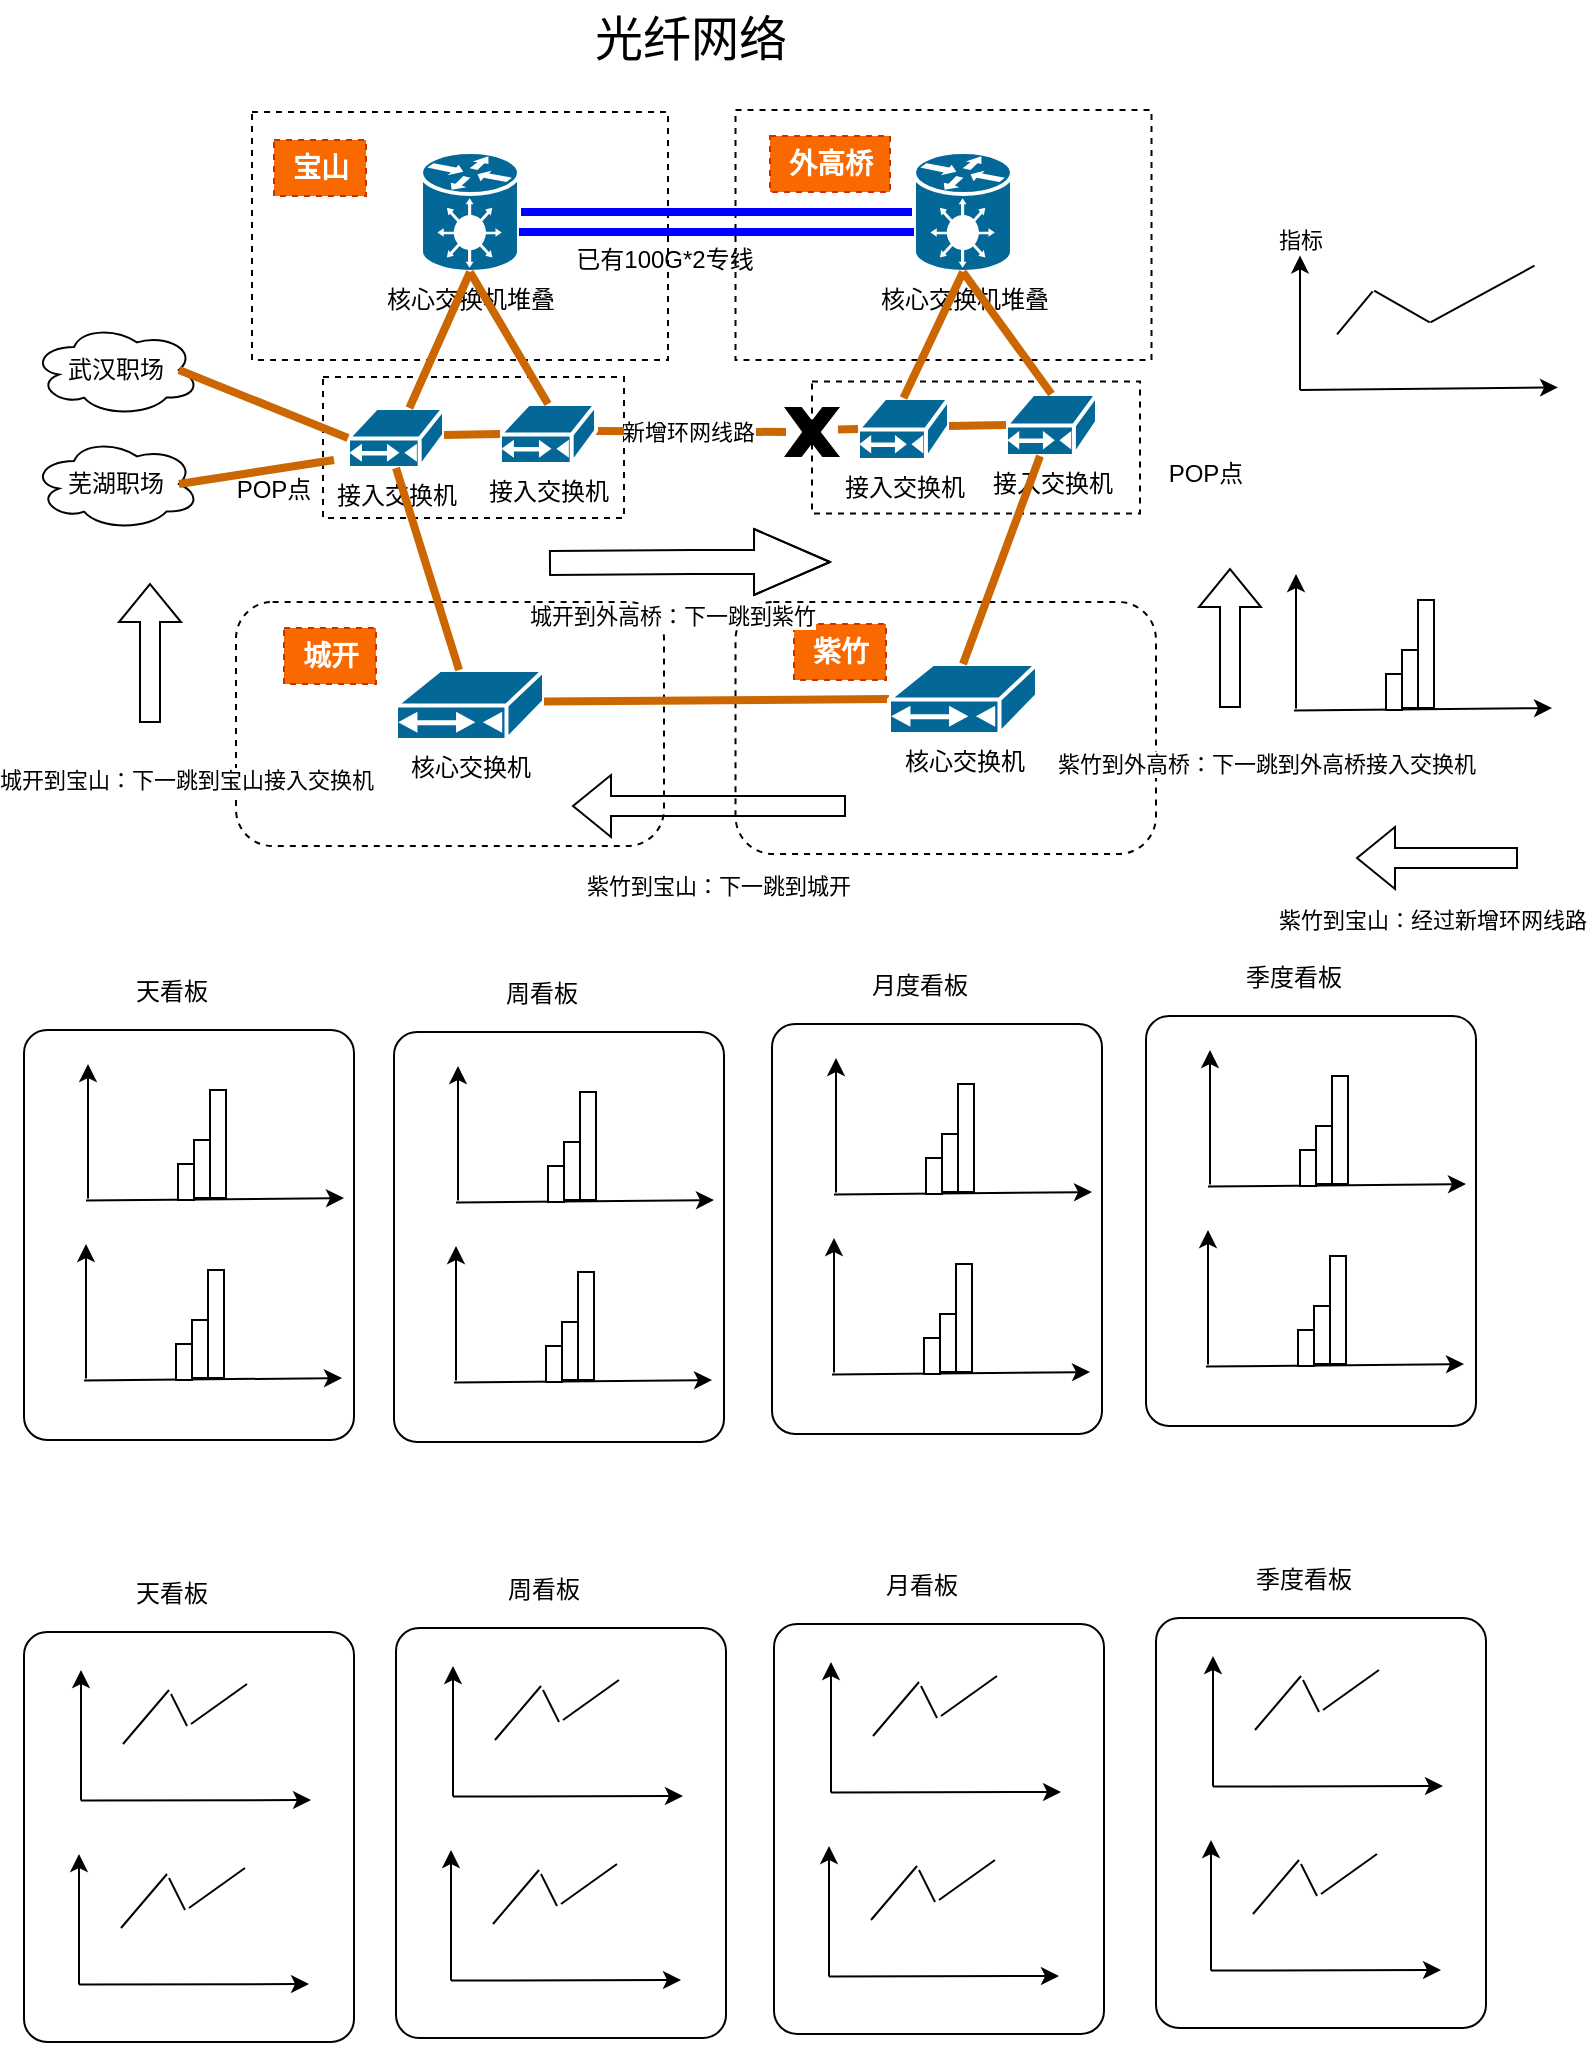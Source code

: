 <mxfile version="21.1.5" type="github">
  <diagram id="3BFR3GqZxXMxbAWBfeUj" name="Page-1">
    <mxGraphModel dx="954" dy="565" grid="0" gridSize="10" guides="1" tooltips="1" connect="1" arrows="1" fold="1" page="1" pageScale="1" pageWidth="827" pageHeight="1169" math="0" shadow="0">
      <root>
        <mxCell id="0" />
        <mxCell id="1" parent="0" />
        <mxCell id="OREmfC2BouQgaNimVv0f-44" value="" style="rounded=1;whiteSpace=wrap;html=1;dashed=1;arcSize=0;" vertex="1" parent="1">
          <mxGeometry x="437" y="215.75" width="164" height="66" as="geometry" />
        </mxCell>
        <mxCell id="OREmfC2BouQgaNimVv0f-43" value="" style="rounded=1;whiteSpace=wrap;html=1;dashed=1;arcSize=0;" vertex="1" parent="1">
          <mxGeometry x="192.5" y="213.5" width="150.5" height="70.5" as="geometry" />
        </mxCell>
        <mxCell id="6pjrII6g9MBGlCYJLemR-10" value="" style="rounded=1;whiteSpace=wrap;html=1;dashed=1;arcSize=0;" parent="1" vertex="1">
          <mxGeometry x="157" y="81" width="208" height="124" as="geometry" />
        </mxCell>
        <mxCell id="NzVSwbk70iNXb31Qm06j-4" value="" style="rounded=1;whiteSpace=wrap;html=1;dashed=1;" parent="1" vertex="1">
          <mxGeometry x="398.75" y="326" width="210.25" height="126" as="geometry" />
        </mxCell>
        <mxCell id="pgLIFL3BZB2Xo_3dE_xm-11" value="" style="rounded=1;whiteSpace=wrap;html=1;dashed=1;arcSize=0;" parent="1" vertex="1">
          <mxGeometry x="398.75" y="80" width="208" height="125" as="geometry" />
        </mxCell>
        <mxCell id="EAKdSy7ptGbpC2-vD8Ey-16" value="" style="rounded=1;whiteSpace=wrap;html=1;dashed=1;" parent="1" vertex="1">
          <mxGeometry x="149" y="326" width="214" height="122" as="geometry" />
        </mxCell>
        <mxCell id="EAKdSy7ptGbpC2-vD8Ey-10" value="接入交换机" style="shape=mxgraph.cisco.modems_and_phones.cable_modem;html=1;pointerEvents=1;dashed=0;fillColor=#036897;strokeColor=#ffffff;strokeWidth=2;verticalLabelPosition=bottom;verticalAlign=top;align=center;outlineConnect=0;" parent="1" vertex="1">
          <mxGeometry x="205" y="229" width="48" height="30" as="geometry" />
        </mxCell>
        <mxCell id="pgLIFL3BZB2Xo_3dE_xm-2" style="edgeStyle=none;orthogonalLoop=1;jettySize=auto;html=1;entryX=0;entryY=0.5;entryDx=0;entryDy=0;entryPerimeter=0;startArrow=none;startFill=0;endArrow=none;endFill=0;rounded=1;strokeColor=#0000FF;strokeWidth=4;" parent="1" source="EAKdSy7ptGbpC2-vD8Ey-14" target="pgLIFL3BZB2Xo_3dE_xm-1" edge="1">
          <mxGeometry relative="1" as="geometry" />
        </mxCell>
        <mxCell id="EAKdSy7ptGbpC2-vD8Ey-14" value="核心交换机堆叠" style="shape=mxgraph.cisco.hubs_and_gateways.generic_gateway;html=1;pointerEvents=1;dashed=0;fillColor=#036897;strokeColor=#ffffff;strokeWidth=2;verticalLabelPosition=bottom;verticalAlign=top;align=center;outlineConnect=0;" parent="1" vertex="1">
          <mxGeometry x="241.5" y="101" width="49" height="60" as="geometry" />
        </mxCell>
        <mxCell id="EAKdSy7ptGbpC2-vD8Ey-17" style="edgeStyle=none;rounded=1;orthogonalLoop=1;jettySize=auto;html=1;exitX=0.5;exitY=0;exitDx=0;exitDy=0;startArrow=none;startFill=0;endArrow=none;endFill=0;" parent="1" source="EAKdSy7ptGbpC2-vD8Ey-16" target="EAKdSy7ptGbpC2-vD8Ey-16" edge="1">
          <mxGeometry relative="1" as="geometry" />
        </mxCell>
        <mxCell id="pgLIFL3BZB2Xo_3dE_xm-1" value="核心交换机堆叠" style="shape=mxgraph.cisco.hubs_and_gateways.generic_gateway;html=1;pointerEvents=1;dashed=0;fillColor=#036897;strokeColor=#ffffff;strokeWidth=2;verticalLabelPosition=bottom;verticalAlign=top;align=center;outlineConnect=0;" parent="1" vertex="1">
          <mxGeometry x="488" y="101" width="49" height="60" as="geometry" />
        </mxCell>
        <mxCell id="pgLIFL3BZB2Xo_3dE_xm-4" value="已有100G*2专线" style="text;html=1;align=center;verticalAlign=middle;resizable=0;points=[];autosize=1;" parent="1" vertex="1">
          <mxGeometry x="309" y="142" width="107" height="26" as="geometry" />
        </mxCell>
        <mxCell id="pgLIFL3BZB2Xo_3dE_xm-6" value="&lt;span style=&quot;font-size: 14px;&quot;&gt;城开&lt;/span&gt;" style="text;html=1;resizable=0;autosize=1;align=center;verticalAlign=middle;points=[];fillColor=#fa6800;strokeColor=#C73500;rounded=0;dashed=1;fontColor=#ffffff;fontStyle=1" parent="1" vertex="1">
          <mxGeometry x="173" y="339" width="46" height="28" as="geometry" />
        </mxCell>
        <mxCell id="pgLIFL3BZB2Xo_3dE_xm-12" value="&lt;span style=&quot;font-size: 14px;&quot;&gt;宝山&lt;/span&gt;" style="text;html=1;resizable=0;autosize=1;align=center;verticalAlign=middle;points=[];fillColor=#fa6800;strokeColor=#C73500;rounded=0;dashed=1;fontColor=#ffffff;fontStyle=1" parent="1" vertex="1">
          <mxGeometry x="168" y="95" width="46" height="28" as="geometry" />
        </mxCell>
        <mxCell id="CFlZzpwRj5Hc7I2CVyy_-19" value="接入交换机" style="shape=mxgraph.cisco.modems_and_phones.cable_modem;html=1;pointerEvents=1;dashed=0;fillColor=#036897;strokeColor=#ffffff;strokeWidth=2;verticalLabelPosition=bottom;verticalAlign=top;align=center;outlineConnect=0;" parent="1" vertex="1">
          <mxGeometry x="534" y="222" width="45.5" height="31" as="geometry" />
        </mxCell>
        <mxCell id="CFlZzpwRj5Hc7I2CVyy_-22" style="edgeStyle=none;rounded=1;orthogonalLoop=1;jettySize=auto;html=1;exitX=0.5;exitY=0;exitDx=0;exitDy=0;startArrow=none;startFill=0;endArrow=none;endFill=0;" parent="1" edge="1">
          <mxGeometry relative="1" as="geometry">
            <mxPoint x="560.25" y="272" as="sourcePoint" />
            <mxPoint x="560.25" y="272" as="targetPoint" />
          </mxGeometry>
        </mxCell>
        <mxCell id="CFlZzpwRj5Hc7I2CVyy_-23" value="&lt;span style=&quot;font-size: 14px;&quot;&gt;紫竹&lt;/span&gt;" style="text;html=1;resizable=0;autosize=1;align=center;verticalAlign=middle;points=[];fillColor=#fa6800;strokeColor=#C73500;rounded=0;dashed=1;fontColor=#ffffff;fontStyle=1" parent="1" vertex="1">
          <mxGeometry x="428" y="337" width="46" height="28" as="geometry" />
        </mxCell>
        <mxCell id="dk0VxwSReU-h2MXsKodl-3" value="核心交换机" style="shape=mxgraph.cisco.modems_and_phones.cable_modem;html=1;pointerEvents=1;dashed=0;fillColor=#036897;strokeColor=#ffffff;strokeWidth=2;verticalLabelPosition=bottom;verticalAlign=top;align=center;outlineConnect=0;" parent="1" vertex="1">
          <mxGeometry x="229" y="360" width="74" height="35" as="geometry" />
        </mxCell>
        <mxCell id="NzVSwbk70iNXb31Qm06j-6" value="&lt;font size=&quot;5&quot;&gt;&lt;span style=&quot;font-weight: 400;&quot;&gt;光纤网络&lt;/span&gt;&lt;/font&gt;" style="text;html=1;resizable=0;autosize=1;align=center;verticalAlign=middle;points=[];rounded=0;dashed=1;fontStyle=1;" parent="1" vertex="1">
          <mxGeometry x="319" y="25" width="114" height="40" as="geometry" />
        </mxCell>
        <mxCell id="6pjrII6g9MBGlCYJLemR-1" style="orthogonalLoop=1;jettySize=auto;html=1;entryX=1;entryY=0.45;entryDx=0;entryDy=0;entryPerimeter=0;startArrow=none;startFill=0;endArrow=none;endFill=0;rounded=1;strokeColor=#CC6600;strokeWidth=4;exitX=0;exitY=0.5;exitDx=0;exitDy=0;exitPerimeter=0;" parent="1" source="6pjrII6g9MBGlCYJLemR-14" target="dk0VxwSReU-h2MXsKodl-3" edge="1">
          <mxGeometry relative="1" as="geometry">
            <mxPoint x="369" y="374.5" as="sourcePoint" />
            <mxPoint x="377.5" y="472" as="targetPoint" />
          </mxGeometry>
        </mxCell>
        <mxCell id="6pjrII6g9MBGlCYJLemR-11" value="&lt;span style=&quot;font-size: 14px;&quot;&gt;外高桥&lt;/span&gt;" style="text;html=1;resizable=0;autosize=1;align=center;verticalAlign=middle;points=[];fillColor=#fa6800;strokeColor=#C73500;rounded=0;dashed=1;fontColor=#ffffff;fontStyle=1" parent="1" vertex="1">
          <mxGeometry x="416" y="93" width="60" height="28" as="geometry" />
        </mxCell>
        <mxCell id="6pjrII6g9MBGlCYJLemR-13" style="orthogonalLoop=1;jettySize=auto;html=1;entryX=0.5;entryY=1;entryDx=0;entryDy=0;entryPerimeter=0;startArrow=none;startFill=0;endArrow=none;endFill=0;rounded=1;strokeColor=#CC6600;strokeWidth=4;" parent="1" source="dk0VxwSReU-h2MXsKodl-3" target="EAKdSy7ptGbpC2-vD8Ey-10" edge="1">
          <mxGeometry relative="1" as="geometry">
            <mxPoint x="245" y="297" as="sourcePoint" />
            <mxPoint x="237.5" y="315" as="targetPoint" />
          </mxGeometry>
        </mxCell>
        <mxCell id="6pjrII6g9MBGlCYJLemR-14" value="核心交换机" style="shape=mxgraph.cisco.modems_and_phones.cable_modem;html=1;pointerEvents=1;dashed=0;fillColor=#036897;strokeColor=#ffffff;strokeWidth=2;verticalLabelPosition=bottom;verticalAlign=top;align=center;outlineConnect=0;" parent="1" vertex="1">
          <mxGeometry x="475.5" y="357" width="74" height="35" as="geometry" />
        </mxCell>
        <mxCell id="6pjrII6g9MBGlCYJLemR-15" style="edgeStyle=none;orthogonalLoop=1;jettySize=auto;html=1;entryX=0;entryY=0.5;entryDx=0;entryDy=0;entryPerimeter=0;startArrow=none;startFill=0;endArrow=none;endFill=0;rounded=1;strokeColor=#0000FF;strokeWidth=4;" parent="1" edge="1">
          <mxGeometry relative="1" as="geometry">
            <mxPoint x="290.5" y="141" as="sourcePoint" />
            <mxPoint x="488" y="141" as="targetPoint" />
          </mxGeometry>
        </mxCell>
        <mxCell id="OREmfC2BouQgaNimVv0f-1" style="orthogonalLoop=1;jettySize=auto;html=1;entryX=0.5;entryY=1;entryDx=0;entryDy=0;entryPerimeter=0;startArrow=none;startFill=0;endArrow=none;endFill=0;rounded=1;strokeColor=#CC6600;strokeWidth=4;" edge="1" parent="1" source="EAKdSy7ptGbpC2-vD8Ey-10" target="EAKdSy7ptGbpC2-vD8Ey-14">
          <mxGeometry relative="1" as="geometry">
            <mxPoint x="109" y="262" as="sourcePoint" />
            <mxPoint x="109" y="157" as="targetPoint" />
          </mxGeometry>
        </mxCell>
        <mxCell id="OREmfC2BouQgaNimVv0f-2" style="orthogonalLoop=1;jettySize=auto;html=1;entryX=0.5;entryY=1;entryDx=0;entryDy=0;entryPerimeter=0;startArrow=none;startFill=0;endArrow=none;endFill=0;rounded=1;strokeColor=#CC6600;strokeWidth=4;exitX=0.5;exitY=0;exitDx=0;exitDy=0;exitPerimeter=0;" edge="1" parent="1" source="CFlZzpwRj5Hc7I2CVyy_-19" target="pgLIFL3BZB2Xo_3dE_xm-1">
          <mxGeometry relative="1" as="geometry">
            <mxPoint x="433" y="301" as="sourcePoint" />
            <mxPoint x="433" y="196" as="targetPoint" />
          </mxGeometry>
        </mxCell>
        <mxCell id="OREmfC2BouQgaNimVv0f-3" style="orthogonalLoop=1;jettySize=auto;html=1;entryX=1;entryY=0.45;entryDx=0;entryDy=0;entryPerimeter=0;startArrow=none;startFill=0;endArrow=none;endFill=0;rounded=1;strokeColor=#CC6600;strokeWidth=4;exitX=0;exitY=0.5;exitDx=0;exitDy=0;exitPerimeter=0;" edge="1" parent="1" source="OREmfC2BouQgaNimVv0f-62" target="OREmfC2BouQgaNimVv0f-30">
          <mxGeometry relative="1" as="geometry">
            <mxPoint x="425" y="238" as="sourcePoint" />
            <mxPoint x="296" y="285" as="targetPoint" />
          </mxGeometry>
        </mxCell>
        <mxCell id="OREmfC2BouQgaNimVv0f-4" value="新增环网线路" style="edgeLabel;html=1;align=center;verticalAlign=middle;resizable=0;points=[];" vertex="1" connectable="0" parent="OREmfC2BouQgaNimVv0f-3">
          <mxGeometry x="0.026" y="4" relative="1" as="geometry">
            <mxPoint x="-1" y="-4" as="offset" />
          </mxGeometry>
        </mxCell>
        <mxCell id="OREmfC2BouQgaNimVv0f-5" value="" style="shape=flexArrow;endArrow=classic;html=1;rounded=0;width=12;endSize=12.33;" edge="1" parent="1">
          <mxGeometry width="50" height="50" relative="1" as="geometry">
            <mxPoint x="305.5" y="306.5" as="sourcePoint" />
            <mxPoint x="446.5" y="306" as="targetPoint" />
            <Array as="points">
              <mxPoint x="377.5" y="306" />
            </Array>
          </mxGeometry>
        </mxCell>
        <mxCell id="OREmfC2BouQgaNimVv0f-6" value="城开到外高桥：下一跳到紫竹" style="edgeLabel;html=1;align=center;verticalAlign=middle;resizable=0;points=[];" vertex="1" connectable="0" parent="OREmfC2BouQgaNimVv0f-5">
          <mxGeometry x="-0.054" y="2" relative="1" as="geometry">
            <mxPoint x="-5" y="29" as="offset" />
          </mxGeometry>
        </mxCell>
        <mxCell id="OREmfC2BouQgaNimVv0f-7" value="" style="shape=flexArrow;endArrow=classic;html=1;rounded=0;" edge="1" parent="1">
          <mxGeometry width="50" height="50" relative="1" as="geometry">
            <mxPoint x="790" y="454" as="sourcePoint" />
            <mxPoint x="709" y="454" as="targetPoint" />
          </mxGeometry>
        </mxCell>
        <mxCell id="OREmfC2BouQgaNimVv0f-8" value="紫竹到宝山：经过新增环网线路" style="edgeLabel;html=1;align=center;verticalAlign=middle;resizable=0;points=[];" vertex="1" connectable="0" parent="OREmfC2BouQgaNimVv0f-7">
          <mxGeometry x="-0.054" y="2" relative="1" as="geometry">
            <mxPoint x="-5" y="29" as="offset" />
          </mxGeometry>
        </mxCell>
        <mxCell id="OREmfC2BouQgaNimVv0f-9" value="" style="shape=flexArrow;endArrow=classic;html=1;rounded=0;" edge="1" parent="1">
          <mxGeometry width="50" height="50" relative="1" as="geometry">
            <mxPoint x="454" y="428" as="sourcePoint" />
            <mxPoint x="317" y="428" as="targetPoint" />
          </mxGeometry>
        </mxCell>
        <mxCell id="OREmfC2BouQgaNimVv0f-10" value="紫竹到宝山：下一跳到城开" style="edgeLabel;html=1;align=center;verticalAlign=middle;resizable=0;points=[];" vertex="1" connectable="0" parent="OREmfC2BouQgaNimVv0f-9">
          <mxGeometry x="-0.054" y="2" relative="1" as="geometry">
            <mxPoint x="1" y="38" as="offset" />
          </mxGeometry>
        </mxCell>
        <mxCell id="OREmfC2BouQgaNimVv0f-11" value="" style="shape=flexArrow;endArrow=classic;html=1;rounded=0;" edge="1" parent="1">
          <mxGeometry width="50" height="50" relative="1" as="geometry">
            <mxPoint x="646" y="379" as="sourcePoint" />
            <mxPoint x="646" y="309" as="targetPoint" />
          </mxGeometry>
        </mxCell>
        <mxCell id="OREmfC2BouQgaNimVv0f-12" value="紫竹到外高桥：下一跳到外高桥接入交换机" style="edgeLabel;html=1;align=center;verticalAlign=middle;resizable=0;points=[];" vertex="1" connectable="0" parent="OREmfC2BouQgaNimVv0f-11">
          <mxGeometry x="-0.054" y="2" relative="1" as="geometry">
            <mxPoint x="20" y="61" as="offset" />
          </mxGeometry>
        </mxCell>
        <mxCell id="OREmfC2BouQgaNimVv0f-13" value="武汉职场" style="ellipse;shape=cloud;whiteSpace=wrap;html=1;" vertex="1" parent="1">
          <mxGeometry x="47" y="187" width="84" height="46" as="geometry" />
        </mxCell>
        <mxCell id="OREmfC2BouQgaNimVv0f-14" value="芜湖职场" style="ellipse;shape=cloud;whiteSpace=wrap;html=1;" vertex="1" parent="1">
          <mxGeometry x="47" y="244" width="84" height="46" as="geometry" />
        </mxCell>
        <mxCell id="OREmfC2BouQgaNimVv0f-17" value="POP点" style="text;strokeColor=none;align=center;fillColor=none;html=1;verticalAlign=middle;whiteSpace=wrap;rounded=0;" vertex="1" parent="1">
          <mxGeometry x="138" y="255" width="60" height="30" as="geometry" />
        </mxCell>
        <mxCell id="OREmfC2BouQgaNimVv0f-18" value="POP点" style="text;strokeColor=none;align=center;fillColor=none;html=1;verticalAlign=middle;whiteSpace=wrap;rounded=0;" vertex="1" parent="1">
          <mxGeometry x="604" y="247" width="60" height="30" as="geometry" />
        </mxCell>
        <mxCell id="OREmfC2BouQgaNimVv0f-30" value="接入交换机" style="shape=mxgraph.cisco.modems_and_phones.cable_modem;html=1;pointerEvents=1;dashed=0;fillColor=#036897;strokeColor=#ffffff;strokeWidth=2;verticalLabelPosition=bottom;verticalAlign=top;align=center;outlineConnect=0;" vertex="1" parent="1">
          <mxGeometry x="281" y="227" width="48" height="30" as="geometry" />
        </mxCell>
        <mxCell id="OREmfC2BouQgaNimVv0f-31" style="orthogonalLoop=1;jettySize=auto;html=1;entryX=0;entryY=0.5;entryDx=0;entryDy=0;entryPerimeter=0;startArrow=none;startFill=0;endArrow=none;endFill=0;rounded=1;strokeColor=#CC6600;strokeWidth=4;exitX=1;exitY=0.45;exitDx=0;exitDy=0;exitPerimeter=0;" edge="1" parent="1" source="EAKdSy7ptGbpC2-vD8Ey-10" target="OREmfC2BouQgaNimVv0f-30">
          <mxGeometry relative="1" as="geometry">
            <mxPoint x="116" y="233" as="sourcePoint" />
            <mxPoint x="-67" y="234" as="targetPoint" />
          </mxGeometry>
        </mxCell>
        <mxCell id="OREmfC2BouQgaNimVv0f-35" value="接入交换机" style="shape=mxgraph.cisco.modems_and_phones.cable_modem;html=1;pointerEvents=1;dashed=0;fillColor=#036897;strokeColor=#ffffff;strokeWidth=2;verticalLabelPosition=bottom;verticalAlign=top;align=center;outlineConnect=0;" vertex="1" parent="1">
          <mxGeometry x="460" y="224" width="45.5" height="31" as="geometry" />
        </mxCell>
        <mxCell id="OREmfC2BouQgaNimVv0f-39" style="orthogonalLoop=1;jettySize=auto;html=1;entryX=0.5;entryY=1;entryDx=0;entryDy=0;entryPerimeter=0;startArrow=none;startFill=0;endArrow=none;endFill=0;rounded=1;strokeColor=#CC6600;strokeWidth=4;exitX=0.5;exitY=0;exitDx=0;exitDy=0;exitPerimeter=0;" edge="1" parent="1" source="OREmfC2BouQgaNimVv0f-30" target="EAKdSy7ptGbpC2-vD8Ey-14">
          <mxGeometry relative="1" as="geometry">
            <mxPoint x="246" y="239" as="sourcePoint" />
            <mxPoint x="276" y="171" as="targetPoint" />
          </mxGeometry>
        </mxCell>
        <mxCell id="OREmfC2BouQgaNimVv0f-40" style="orthogonalLoop=1;jettySize=auto;html=1;entryX=1;entryY=0.45;entryDx=0;entryDy=0;entryPerimeter=0;startArrow=none;startFill=0;endArrow=none;endFill=0;rounded=1;strokeColor=#CC6600;strokeWidth=4;exitX=0;exitY=0.5;exitDx=0;exitDy=0;exitPerimeter=0;" edge="1" parent="1" source="CFlZzpwRj5Hc7I2CVyy_-19" target="OREmfC2BouQgaNimVv0f-35">
          <mxGeometry relative="1" as="geometry">
            <mxPoint x="263" y="253" as="sourcePoint" />
            <mxPoint x="292" y="252" as="targetPoint" />
          </mxGeometry>
        </mxCell>
        <mxCell id="OREmfC2BouQgaNimVv0f-41" style="orthogonalLoop=1;jettySize=auto;html=1;entryX=0.5;entryY=1;entryDx=0;entryDy=0;entryPerimeter=0;startArrow=none;startFill=0;endArrow=none;endFill=0;rounded=1;strokeColor=#CC6600;strokeWidth=4;exitX=0.5;exitY=0;exitDx=0;exitDy=0;exitPerimeter=0;" edge="1" parent="1" source="OREmfC2BouQgaNimVv0f-35" target="pgLIFL3BZB2Xo_3dE_xm-1">
          <mxGeometry relative="1" as="geometry">
            <mxPoint x="316" y="237" as="sourcePoint" />
            <mxPoint x="276" y="171" as="targetPoint" />
          </mxGeometry>
        </mxCell>
        <mxCell id="OREmfC2BouQgaNimVv0f-45" style="orthogonalLoop=1;jettySize=auto;html=1;entryX=0.875;entryY=0.5;entryDx=0;entryDy=0;entryPerimeter=0;startArrow=none;startFill=0;endArrow=none;endFill=0;rounded=1;strokeColor=#CC6600;strokeWidth=4;exitX=0;exitY=0.5;exitDx=0;exitDy=0;exitPerimeter=0;" edge="1" parent="1" source="EAKdSy7ptGbpC2-vD8Ey-10" target="OREmfC2BouQgaNimVv0f-13">
          <mxGeometry relative="1" as="geometry">
            <mxPoint x="246" y="239" as="sourcePoint" />
            <mxPoint x="276" y="171" as="targetPoint" />
          </mxGeometry>
        </mxCell>
        <mxCell id="OREmfC2BouQgaNimVv0f-46" style="orthogonalLoop=1;jettySize=auto;html=1;entryX=1;entryY=0;entryDx=0;entryDy=0;startArrow=none;startFill=0;endArrow=none;endFill=0;rounded=1;strokeColor=#CC6600;strokeWidth=4;exitX=0.875;exitY=0.5;exitDx=0;exitDy=0;exitPerimeter=0;" edge="1" parent="1" source="OREmfC2BouQgaNimVv0f-14" target="OREmfC2BouQgaNimVv0f-17">
          <mxGeometry relative="1" as="geometry">
            <mxPoint x="215" y="254" as="sourcePoint" />
            <mxPoint x="131" y="220" as="targetPoint" />
          </mxGeometry>
        </mxCell>
        <mxCell id="OREmfC2BouQgaNimVv0f-53" value="" style="shape=flexArrow;endArrow=classic;html=1;rounded=0;" edge="1" parent="1">
          <mxGeometry width="50" height="50" relative="1" as="geometry">
            <mxPoint x="106" y="386.5" as="sourcePoint" />
            <mxPoint x="106" y="316.5" as="targetPoint" />
          </mxGeometry>
        </mxCell>
        <mxCell id="OREmfC2BouQgaNimVv0f-54" value="城开到宝山：下一跳到宝山接入交换机" style="edgeLabel;html=1;align=center;verticalAlign=middle;resizable=0;points=[];" vertex="1" connectable="0" parent="OREmfC2BouQgaNimVv0f-53">
          <mxGeometry x="-0.054" y="2" relative="1" as="geometry">
            <mxPoint x="20" y="61" as="offset" />
          </mxGeometry>
        </mxCell>
        <mxCell id="OREmfC2BouQgaNimVv0f-60" value="" style="orthogonalLoop=1;jettySize=auto;html=1;startArrow=none;startFill=0;endArrow=none;endFill=0;rounded=1;strokeColor=#CC6600;strokeWidth=4;exitX=0.5;exitY=0;exitDx=0;exitDy=0;exitPerimeter=0;" edge="1" parent="1" source="6pjrII6g9MBGlCYJLemR-14" target="CFlZzpwRj5Hc7I2CVyy_-19">
          <mxGeometry relative="1" as="geometry">
            <mxPoint x="513" y="357" as="sourcePoint" />
            <mxPoint x="525.8" y="319" as="targetPoint" />
          </mxGeometry>
        </mxCell>
        <mxCell id="OREmfC2BouQgaNimVv0f-63" value="" style="orthogonalLoop=1;jettySize=auto;html=1;entryX=1;entryY=0.45;entryDx=0;entryDy=0;entryPerimeter=0;startArrow=none;startFill=0;endArrow=none;endFill=0;rounded=1;strokeColor=#CC6600;strokeWidth=4;exitX=0;exitY=0.5;exitDx=0;exitDy=0;exitPerimeter=0;" edge="1" parent="1" source="OREmfC2BouQgaNimVv0f-35" target="OREmfC2BouQgaNimVv0f-62">
          <mxGeometry relative="1" as="geometry">
            <mxPoint x="460" y="240" as="sourcePoint" />
            <mxPoint x="329" y="241" as="targetPoint" />
          </mxGeometry>
        </mxCell>
        <mxCell id="OREmfC2BouQgaNimVv0f-62" value="" style="verticalLabelPosition=bottom;verticalAlign=top;html=1;shape=mxgraph.basic.x;fillColor=#000000;" vertex="1" parent="1">
          <mxGeometry x="424" y="229" width="26" height="24" as="geometry" />
        </mxCell>
        <mxCell id="OREmfC2BouQgaNimVv0f-96" value="" style="group" vertex="1" connectable="0" parent="1">
          <mxGeometry x="43" y="807" width="165" height="239" as="geometry" />
        </mxCell>
        <mxCell id="OREmfC2BouQgaNimVv0f-68" value="" style="rounded=1;whiteSpace=wrap;html=1;arcSize=7;" vertex="1" parent="OREmfC2BouQgaNimVv0f-96">
          <mxGeometry y="34" width="165" height="205" as="geometry" />
        </mxCell>
        <mxCell id="OREmfC2BouQgaNimVv0f-70" value="天看板" style="text;strokeColor=none;align=center;fillColor=none;html=1;verticalAlign=middle;whiteSpace=wrap;rounded=0;" vertex="1" parent="OREmfC2BouQgaNimVv0f-96">
          <mxGeometry x="43.5" width="60" height="30" as="geometry" />
        </mxCell>
        <mxCell id="OREmfC2BouQgaNimVv0f-87" value="" style="group" vertex="1" connectable="0" parent="OREmfC2BouQgaNimVv0f-96">
          <mxGeometry x="28.5" y="53" width="115" height="65.31" as="geometry" />
        </mxCell>
        <mxCell id="OREmfC2BouQgaNimVv0f-71" value="" style="endArrow=classic;html=1;rounded=0;movable=1;resizable=1;rotatable=1;deletable=1;editable=1;locked=0;connectable=1;" edge="1" parent="OREmfC2BouQgaNimVv0f-87">
          <mxGeometry width="50" height="50" relative="1" as="geometry">
            <mxPoint y="65.31" as="sourcePoint" />
            <mxPoint x="115" y="65" as="targetPoint" />
          </mxGeometry>
        </mxCell>
        <mxCell id="OREmfC2BouQgaNimVv0f-73" value="" style="endArrow=classic;html=1;rounded=0;movable=1;resizable=1;rotatable=1;deletable=1;editable=1;locked=0;connectable=1;" edge="1" parent="OREmfC2BouQgaNimVv0f-87">
          <mxGeometry width="50" height="50" relative="1" as="geometry">
            <mxPoint y="65.31" as="sourcePoint" />
            <mxPoint as="targetPoint" />
          </mxGeometry>
        </mxCell>
        <mxCell id="OREmfC2BouQgaNimVv0f-75" value="" style="endArrow=none;html=1;rounded=0;movable=1;resizable=1;rotatable=1;deletable=1;editable=1;locked=0;connectable=1;" edge="1" parent="OREmfC2BouQgaNimVv0f-87">
          <mxGeometry width="50" height="50" relative="1" as="geometry">
            <mxPoint x="21" y="37" as="sourcePoint" />
            <mxPoint x="44" y="10" as="targetPoint" />
          </mxGeometry>
        </mxCell>
        <mxCell id="OREmfC2BouQgaNimVv0f-76" value="" style="endArrow=none;html=1;rounded=0;movable=1;resizable=1;rotatable=1;deletable=1;editable=1;locked=0;connectable=1;" edge="1" parent="OREmfC2BouQgaNimVv0f-87">
          <mxGeometry width="50" height="50" relative="1" as="geometry">
            <mxPoint x="53" y="28" as="sourcePoint" />
            <mxPoint x="45" y="12" as="targetPoint" />
          </mxGeometry>
        </mxCell>
        <mxCell id="OREmfC2BouQgaNimVv0f-79" value="" style="endArrow=none;html=1;rounded=0;movable=1;resizable=1;rotatable=1;deletable=1;editable=1;locked=0;connectable=1;" edge="1" parent="OREmfC2BouQgaNimVv0f-87">
          <mxGeometry width="50" height="50" relative="1" as="geometry">
            <mxPoint x="55" y="27" as="sourcePoint" />
            <mxPoint x="83" y="7" as="targetPoint" />
          </mxGeometry>
        </mxCell>
        <mxCell id="OREmfC2BouQgaNimVv0f-88" value="" style="group" vertex="1" connectable="0" parent="OREmfC2BouQgaNimVv0f-96">
          <mxGeometry x="27.5" y="145" width="115" height="65.31" as="geometry" />
        </mxCell>
        <mxCell id="OREmfC2BouQgaNimVv0f-89" value="" style="endArrow=classic;html=1;rounded=0;movable=1;resizable=1;rotatable=1;deletable=1;editable=1;locked=0;connectable=1;" edge="1" parent="OREmfC2BouQgaNimVv0f-88">
          <mxGeometry width="50" height="50" relative="1" as="geometry">
            <mxPoint y="65.31" as="sourcePoint" />
            <mxPoint x="115" y="65" as="targetPoint" />
          </mxGeometry>
        </mxCell>
        <mxCell id="OREmfC2BouQgaNimVv0f-91" value="" style="endArrow=classic;html=1;rounded=0;movable=1;resizable=1;rotatable=1;deletable=1;editable=1;locked=0;connectable=1;" edge="1" parent="OREmfC2BouQgaNimVv0f-88">
          <mxGeometry width="50" height="50" relative="1" as="geometry">
            <mxPoint y="65.31" as="sourcePoint" />
            <mxPoint as="targetPoint" />
          </mxGeometry>
        </mxCell>
        <mxCell id="OREmfC2BouQgaNimVv0f-93" value="" style="endArrow=none;html=1;rounded=0;movable=1;resizable=1;rotatable=1;deletable=1;editable=1;locked=0;connectable=1;" edge="1" parent="OREmfC2BouQgaNimVv0f-88">
          <mxGeometry width="50" height="50" relative="1" as="geometry">
            <mxPoint x="21" y="37" as="sourcePoint" />
            <mxPoint x="44" y="10" as="targetPoint" />
          </mxGeometry>
        </mxCell>
        <mxCell id="OREmfC2BouQgaNimVv0f-94" value="" style="endArrow=none;html=1;rounded=0;movable=1;resizable=1;rotatable=1;deletable=1;editable=1;locked=0;connectable=1;" edge="1" parent="OREmfC2BouQgaNimVv0f-88">
          <mxGeometry width="50" height="50" relative="1" as="geometry">
            <mxPoint x="53" y="28" as="sourcePoint" />
            <mxPoint x="45" y="12" as="targetPoint" />
          </mxGeometry>
        </mxCell>
        <mxCell id="OREmfC2BouQgaNimVv0f-95" value="" style="endArrow=none;html=1;rounded=0;movable=1;resizable=1;rotatable=1;deletable=1;editable=1;locked=0;connectable=1;" edge="1" parent="OREmfC2BouQgaNimVv0f-88">
          <mxGeometry width="50" height="50" relative="1" as="geometry">
            <mxPoint x="55" y="27" as="sourcePoint" />
            <mxPoint x="83" y="7" as="targetPoint" />
          </mxGeometry>
        </mxCell>
        <mxCell id="OREmfC2BouQgaNimVv0f-97" value="" style="group" vertex="1" connectable="0" parent="1">
          <mxGeometry x="229" y="805" width="165" height="239" as="geometry" />
        </mxCell>
        <mxCell id="OREmfC2BouQgaNimVv0f-98" value="" style="rounded=1;whiteSpace=wrap;html=1;arcSize=7;" vertex="1" parent="OREmfC2BouQgaNimVv0f-97">
          <mxGeometry y="34" width="165" height="205" as="geometry" />
        </mxCell>
        <mxCell id="OREmfC2BouQgaNimVv0f-99" value="周看板" style="text;strokeColor=none;align=center;fillColor=none;html=1;verticalAlign=middle;whiteSpace=wrap;rounded=0;" vertex="1" parent="OREmfC2BouQgaNimVv0f-97">
          <mxGeometry x="43.5" width="60" height="30" as="geometry" />
        </mxCell>
        <mxCell id="OREmfC2BouQgaNimVv0f-100" value="" style="group" vertex="1" connectable="0" parent="OREmfC2BouQgaNimVv0f-97">
          <mxGeometry x="28.5" y="53" width="115" height="65.31" as="geometry" />
        </mxCell>
        <mxCell id="OREmfC2BouQgaNimVv0f-101" value="" style="endArrow=classic;html=1;rounded=0;movable=1;resizable=1;rotatable=1;deletable=1;editable=1;locked=0;connectable=1;" edge="1" parent="OREmfC2BouQgaNimVv0f-100">
          <mxGeometry width="50" height="50" relative="1" as="geometry">
            <mxPoint y="65.31" as="sourcePoint" />
            <mxPoint x="115" y="65" as="targetPoint" />
          </mxGeometry>
        </mxCell>
        <mxCell id="OREmfC2BouQgaNimVv0f-102" value="" style="endArrow=classic;html=1;rounded=0;movable=1;resizable=1;rotatable=1;deletable=1;editable=1;locked=0;connectable=1;" edge="1" parent="OREmfC2BouQgaNimVv0f-100">
          <mxGeometry width="50" height="50" relative="1" as="geometry">
            <mxPoint y="65.31" as="sourcePoint" />
            <mxPoint as="targetPoint" />
          </mxGeometry>
        </mxCell>
        <mxCell id="OREmfC2BouQgaNimVv0f-103" value="" style="endArrow=none;html=1;rounded=0;movable=1;resizable=1;rotatable=1;deletable=1;editable=1;locked=0;connectable=1;" edge="1" parent="OREmfC2BouQgaNimVv0f-100">
          <mxGeometry width="50" height="50" relative="1" as="geometry">
            <mxPoint x="21" y="37" as="sourcePoint" />
            <mxPoint x="44" y="10" as="targetPoint" />
          </mxGeometry>
        </mxCell>
        <mxCell id="OREmfC2BouQgaNimVv0f-104" value="" style="endArrow=none;html=1;rounded=0;movable=1;resizable=1;rotatable=1;deletable=1;editable=1;locked=0;connectable=1;" edge="1" parent="OREmfC2BouQgaNimVv0f-100">
          <mxGeometry width="50" height="50" relative="1" as="geometry">
            <mxPoint x="53" y="28" as="sourcePoint" />
            <mxPoint x="45" y="12" as="targetPoint" />
          </mxGeometry>
        </mxCell>
        <mxCell id="OREmfC2BouQgaNimVv0f-105" value="" style="endArrow=none;html=1;rounded=0;movable=1;resizable=1;rotatable=1;deletable=1;editable=1;locked=0;connectable=1;" edge="1" parent="OREmfC2BouQgaNimVv0f-100">
          <mxGeometry width="50" height="50" relative="1" as="geometry">
            <mxPoint x="55" y="27" as="sourcePoint" />
            <mxPoint x="83" y="7" as="targetPoint" />
          </mxGeometry>
        </mxCell>
        <mxCell id="OREmfC2BouQgaNimVv0f-106" value="" style="group" vertex="1" connectable="0" parent="OREmfC2BouQgaNimVv0f-97">
          <mxGeometry x="27.5" y="145" width="115" height="65.31" as="geometry" />
        </mxCell>
        <mxCell id="OREmfC2BouQgaNimVv0f-107" value="" style="endArrow=classic;html=1;rounded=0;movable=1;resizable=1;rotatable=1;deletable=1;editable=1;locked=0;connectable=1;" edge="1" parent="OREmfC2BouQgaNimVv0f-106">
          <mxGeometry width="50" height="50" relative="1" as="geometry">
            <mxPoint y="65.31" as="sourcePoint" />
            <mxPoint x="115" y="65" as="targetPoint" />
          </mxGeometry>
        </mxCell>
        <mxCell id="OREmfC2BouQgaNimVv0f-108" value="" style="endArrow=classic;html=1;rounded=0;movable=1;resizable=1;rotatable=1;deletable=1;editable=1;locked=0;connectable=1;" edge="1" parent="OREmfC2BouQgaNimVv0f-106">
          <mxGeometry width="50" height="50" relative="1" as="geometry">
            <mxPoint y="65.31" as="sourcePoint" />
            <mxPoint as="targetPoint" />
          </mxGeometry>
        </mxCell>
        <mxCell id="OREmfC2BouQgaNimVv0f-109" value="" style="endArrow=none;html=1;rounded=0;movable=1;resizable=1;rotatable=1;deletable=1;editable=1;locked=0;connectable=1;" edge="1" parent="OREmfC2BouQgaNimVv0f-106">
          <mxGeometry width="50" height="50" relative="1" as="geometry">
            <mxPoint x="21" y="37" as="sourcePoint" />
            <mxPoint x="44" y="10" as="targetPoint" />
          </mxGeometry>
        </mxCell>
        <mxCell id="OREmfC2BouQgaNimVv0f-110" value="" style="endArrow=none;html=1;rounded=0;movable=1;resizable=1;rotatable=1;deletable=1;editable=1;locked=0;connectable=1;" edge="1" parent="OREmfC2BouQgaNimVv0f-106">
          <mxGeometry width="50" height="50" relative="1" as="geometry">
            <mxPoint x="53" y="28" as="sourcePoint" />
            <mxPoint x="45" y="12" as="targetPoint" />
          </mxGeometry>
        </mxCell>
        <mxCell id="OREmfC2BouQgaNimVv0f-111" value="" style="endArrow=none;html=1;rounded=0;movable=1;resizable=1;rotatable=1;deletable=1;editable=1;locked=0;connectable=1;" edge="1" parent="OREmfC2BouQgaNimVv0f-106">
          <mxGeometry width="50" height="50" relative="1" as="geometry">
            <mxPoint x="55" y="27" as="sourcePoint" />
            <mxPoint x="83" y="7" as="targetPoint" />
          </mxGeometry>
        </mxCell>
        <mxCell id="OREmfC2BouQgaNimVv0f-112" value="" style="group" vertex="1" connectable="0" parent="1">
          <mxGeometry x="418" y="803" width="165" height="239" as="geometry" />
        </mxCell>
        <mxCell id="OREmfC2BouQgaNimVv0f-113" value="" style="rounded=1;whiteSpace=wrap;html=1;arcSize=7;" vertex="1" parent="OREmfC2BouQgaNimVv0f-112">
          <mxGeometry y="34" width="165" height="205" as="geometry" />
        </mxCell>
        <mxCell id="OREmfC2BouQgaNimVv0f-114" value="月看板" style="text;strokeColor=none;align=center;fillColor=none;html=1;verticalAlign=middle;whiteSpace=wrap;rounded=0;" vertex="1" parent="OREmfC2BouQgaNimVv0f-112">
          <mxGeometry x="43.5" width="60" height="30" as="geometry" />
        </mxCell>
        <mxCell id="OREmfC2BouQgaNimVv0f-115" value="" style="group" vertex="1" connectable="0" parent="OREmfC2BouQgaNimVv0f-112">
          <mxGeometry x="28.5" y="53" width="115" height="65.31" as="geometry" />
        </mxCell>
        <mxCell id="OREmfC2BouQgaNimVv0f-116" value="" style="endArrow=classic;html=1;rounded=0;movable=1;resizable=1;rotatable=1;deletable=1;editable=1;locked=0;connectable=1;" edge="1" parent="OREmfC2BouQgaNimVv0f-115">
          <mxGeometry width="50" height="50" relative="1" as="geometry">
            <mxPoint y="65.31" as="sourcePoint" />
            <mxPoint x="115" y="65" as="targetPoint" />
          </mxGeometry>
        </mxCell>
        <mxCell id="OREmfC2BouQgaNimVv0f-117" value="" style="endArrow=classic;html=1;rounded=0;movable=1;resizable=1;rotatable=1;deletable=1;editable=1;locked=0;connectable=1;" edge="1" parent="OREmfC2BouQgaNimVv0f-115">
          <mxGeometry width="50" height="50" relative="1" as="geometry">
            <mxPoint y="65.31" as="sourcePoint" />
            <mxPoint as="targetPoint" />
          </mxGeometry>
        </mxCell>
        <mxCell id="OREmfC2BouQgaNimVv0f-118" value="" style="endArrow=none;html=1;rounded=0;movable=1;resizable=1;rotatable=1;deletable=1;editable=1;locked=0;connectable=1;" edge="1" parent="OREmfC2BouQgaNimVv0f-115">
          <mxGeometry width="50" height="50" relative="1" as="geometry">
            <mxPoint x="21" y="37" as="sourcePoint" />
            <mxPoint x="44" y="10" as="targetPoint" />
          </mxGeometry>
        </mxCell>
        <mxCell id="OREmfC2BouQgaNimVv0f-119" value="" style="endArrow=none;html=1;rounded=0;movable=1;resizable=1;rotatable=1;deletable=1;editable=1;locked=0;connectable=1;" edge="1" parent="OREmfC2BouQgaNimVv0f-115">
          <mxGeometry width="50" height="50" relative="1" as="geometry">
            <mxPoint x="53" y="28" as="sourcePoint" />
            <mxPoint x="45" y="12" as="targetPoint" />
          </mxGeometry>
        </mxCell>
        <mxCell id="OREmfC2BouQgaNimVv0f-120" value="" style="endArrow=none;html=1;rounded=0;movable=1;resizable=1;rotatable=1;deletable=1;editable=1;locked=0;connectable=1;" edge="1" parent="OREmfC2BouQgaNimVv0f-115">
          <mxGeometry width="50" height="50" relative="1" as="geometry">
            <mxPoint x="55" y="27" as="sourcePoint" />
            <mxPoint x="83" y="7" as="targetPoint" />
          </mxGeometry>
        </mxCell>
        <mxCell id="OREmfC2BouQgaNimVv0f-121" value="" style="group" vertex="1" connectable="0" parent="OREmfC2BouQgaNimVv0f-112">
          <mxGeometry x="27.5" y="145" width="115" height="65.31" as="geometry" />
        </mxCell>
        <mxCell id="OREmfC2BouQgaNimVv0f-122" value="" style="endArrow=classic;html=1;rounded=0;movable=1;resizable=1;rotatable=1;deletable=1;editable=1;locked=0;connectable=1;" edge="1" parent="OREmfC2BouQgaNimVv0f-121">
          <mxGeometry width="50" height="50" relative="1" as="geometry">
            <mxPoint y="65.31" as="sourcePoint" />
            <mxPoint x="115" y="65" as="targetPoint" />
          </mxGeometry>
        </mxCell>
        <mxCell id="OREmfC2BouQgaNimVv0f-123" value="" style="endArrow=classic;html=1;rounded=0;movable=1;resizable=1;rotatable=1;deletable=1;editable=1;locked=0;connectable=1;" edge="1" parent="OREmfC2BouQgaNimVv0f-121">
          <mxGeometry width="50" height="50" relative="1" as="geometry">
            <mxPoint y="65.31" as="sourcePoint" />
            <mxPoint as="targetPoint" />
          </mxGeometry>
        </mxCell>
        <mxCell id="OREmfC2BouQgaNimVv0f-124" value="" style="endArrow=none;html=1;rounded=0;movable=1;resizable=1;rotatable=1;deletable=1;editable=1;locked=0;connectable=1;" edge="1" parent="OREmfC2BouQgaNimVv0f-121">
          <mxGeometry width="50" height="50" relative="1" as="geometry">
            <mxPoint x="21" y="37" as="sourcePoint" />
            <mxPoint x="44" y="10" as="targetPoint" />
          </mxGeometry>
        </mxCell>
        <mxCell id="OREmfC2BouQgaNimVv0f-125" value="" style="endArrow=none;html=1;rounded=0;movable=1;resizable=1;rotatable=1;deletable=1;editable=1;locked=0;connectable=1;" edge="1" parent="OREmfC2BouQgaNimVv0f-121">
          <mxGeometry width="50" height="50" relative="1" as="geometry">
            <mxPoint x="53" y="28" as="sourcePoint" />
            <mxPoint x="45" y="12" as="targetPoint" />
          </mxGeometry>
        </mxCell>
        <mxCell id="OREmfC2BouQgaNimVv0f-126" value="" style="endArrow=none;html=1;rounded=0;movable=1;resizable=1;rotatable=1;deletable=1;editable=1;locked=0;connectable=1;" edge="1" parent="OREmfC2BouQgaNimVv0f-121">
          <mxGeometry width="50" height="50" relative="1" as="geometry">
            <mxPoint x="55" y="27" as="sourcePoint" />
            <mxPoint x="83" y="7" as="targetPoint" />
          </mxGeometry>
        </mxCell>
        <mxCell id="OREmfC2BouQgaNimVv0f-127" value="" style="group" vertex="1" connectable="0" parent="1">
          <mxGeometry x="609" y="800" width="165" height="239" as="geometry" />
        </mxCell>
        <mxCell id="OREmfC2BouQgaNimVv0f-128" value="" style="rounded=1;whiteSpace=wrap;html=1;arcSize=7;" vertex="1" parent="OREmfC2BouQgaNimVv0f-127">
          <mxGeometry y="34" width="165" height="205" as="geometry" />
        </mxCell>
        <mxCell id="OREmfC2BouQgaNimVv0f-129" value="季度看板" style="text;strokeColor=none;align=center;fillColor=none;html=1;verticalAlign=middle;whiteSpace=wrap;rounded=0;" vertex="1" parent="OREmfC2BouQgaNimVv0f-127">
          <mxGeometry x="43.5" width="60" height="30" as="geometry" />
        </mxCell>
        <mxCell id="OREmfC2BouQgaNimVv0f-130" value="" style="group" vertex="1" connectable="0" parent="OREmfC2BouQgaNimVv0f-127">
          <mxGeometry x="28.5" y="53" width="115" height="65.31" as="geometry" />
        </mxCell>
        <mxCell id="OREmfC2BouQgaNimVv0f-131" value="" style="endArrow=classic;html=1;rounded=0;movable=1;resizable=1;rotatable=1;deletable=1;editable=1;locked=0;connectable=1;" edge="1" parent="OREmfC2BouQgaNimVv0f-130">
          <mxGeometry width="50" height="50" relative="1" as="geometry">
            <mxPoint y="65.31" as="sourcePoint" />
            <mxPoint x="115" y="65" as="targetPoint" />
          </mxGeometry>
        </mxCell>
        <mxCell id="OREmfC2BouQgaNimVv0f-132" value="" style="endArrow=classic;html=1;rounded=0;movable=1;resizable=1;rotatable=1;deletable=1;editable=1;locked=0;connectable=1;" edge="1" parent="OREmfC2BouQgaNimVv0f-130">
          <mxGeometry width="50" height="50" relative="1" as="geometry">
            <mxPoint y="65.31" as="sourcePoint" />
            <mxPoint as="targetPoint" />
          </mxGeometry>
        </mxCell>
        <mxCell id="OREmfC2BouQgaNimVv0f-133" value="" style="endArrow=none;html=1;rounded=0;movable=1;resizable=1;rotatable=1;deletable=1;editable=1;locked=0;connectable=1;" edge="1" parent="OREmfC2BouQgaNimVv0f-130">
          <mxGeometry width="50" height="50" relative="1" as="geometry">
            <mxPoint x="21" y="37" as="sourcePoint" />
            <mxPoint x="44" y="10" as="targetPoint" />
          </mxGeometry>
        </mxCell>
        <mxCell id="OREmfC2BouQgaNimVv0f-134" value="" style="endArrow=none;html=1;rounded=0;movable=1;resizable=1;rotatable=1;deletable=1;editable=1;locked=0;connectable=1;" edge="1" parent="OREmfC2BouQgaNimVv0f-130">
          <mxGeometry width="50" height="50" relative="1" as="geometry">
            <mxPoint x="53" y="28" as="sourcePoint" />
            <mxPoint x="45" y="12" as="targetPoint" />
          </mxGeometry>
        </mxCell>
        <mxCell id="OREmfC2BouQgaNimVv0f-135" value="" style="endArrow=none;html=1;rounded=0;movable=1;resizable=1;rotatable=1;deletable=1;editable=1;locked=0;connectable=1;" edge="1" parent="OREmfC2BouQgaNimVv0f-130">
          <mxGeometry width="50" height="50" relative="1" as="geometry">
            <mxPoint x="55" y="27" as="sourcePoint" />
            <mxPoint x="83" y="7" as="targetPoint" />
          </mxGeometry>
        </mxCell>
        <mxCell id="OREmfC2BouQgaNimVv0f-136" value="" style="group" vertex="1" connectable="0" parent="OREmfC2BouQgaNimVv0f-127">
          <mxGeometry x="27.5" y="145" width="115" height="65.31" as="geometry" />
        </mxCell>
        <mxCell id="OREmfC2BouQgaNimVv0f-137" value="" style="endArrow=classic;html=1;rounded=0;movable=1;resizable=1;rotatable=1;deletable=1;editable=1;locked=0;connectable=1;" edge="1" parent="OREmfC2BouQgaNimVv0f-136">
          <mxGeometry width="50" height="50" relative="1" as="geometry">
            <mxPoint y="65.31" as="sourcePoint" />
            <mxPoint x="115" y="65" as="targetPoint" />
          </mxGeometry>
        </mxCell>
        <mxCell id="OREmfC2BouQgaNimVv0f-138" value="" style="endArrow=classic;html=1;rounded=0;movable=1;resizable=1;rotatable=1;deletable=1;editable=1;locked=0;connectable=1;" edge="1" parent="OREmfC2BouQgaNimVv0f-136">
          <mxGeometry width="50" height="50" relative="1" as="geometry">
            <mxPoint y="65.31" as="sourcePoint" />
            <mxPoint as="targetPoint" />
          </mxGeometry>
        </mxCell>
        <mxCell id="OREmfC2BouQgaNimVv0f-139" value="" style="endArrow=none;html=1;rounded=0;movable=1;resizable=1;rotatable=1;deletable=1;editable=1;locked=0;connectable=1;" edge="1" parent="OREmfC2BouQgaNimVv0f-136">
          <mxGeometry width="50" height="50" relative="1" as="geometry">
            <mxPoint x="21" y="37" as="sourcePoint" />
            <mxPoint x="44" y="10" as="targetPoint" />
          </mxGeometry>
        </mxCell>
        <mxCell id="OREmfC2BouQgaNimVv0f-140" value="" style="endArrow=none;html=1;rounded=0;movable=1;resizable=1;rotatable=1;deletable=1;editable=1;locked=0;connectable=1;" edge="1" parent="OREmfC2BouQgaNimVv0f-136">
          <mxGeometry width="50" height="50" relative="1" as="geometry">
            <mxPoint x="53" y="28" as="sourcePoint" />
            <mxPoint x="45" y="12" as="targetPoint" />
          </mxGeometry>
        </mxCell>
        <mxCell id="OREmfC2BouQgaNimVv0f-141" value="" style="endArrow=none;html=1;rounded=0;movable=1;resizable=1;rotatable=1;deletable=1;editable=1;locked=0;connectable=1;" edge="1" parent="OREmfC2BouQgaNimVv0f-136">
          <mxGeometry width="50" height="50" relative="1" as="geometry">
            <mxPoint x="55" y="27" as="sourcePoint" />
            <mxPoint x="83" y="7" as="targetPoint" />
          </mxGeometry>
        </mxCell>
        <mxCell id="OREmfC2BouQgaNimVv0f-22" value="" style="endArrow=classic;html=1;rounded=0;" edge="1" parent="1">
          <mxGeometry width="50" height="50" relative="1" as="geometry">
            <mxPoint x="681" y="220" as="sourcePoint" />
            <mxPoint x="810" y="218.714" as="targetPoint" />
          </mxGeometry>
        </mxCell>
        <mxCell id="OREmfC2BouQgaNimVv0f-24" value="" style="endArrow=classic;html=1;rounded=0;" edge="1" parent="1">
          <mxGeometry width="50" height="50" relative="1" as="geometry">
            <mxPoint x="681" y="220" as="sourcePoint" />
            <mxPoint x="681" y="152.714" as="targetPoint" />
          </mxGeometry>
        </mxCell>
        <mxCell id="OREmfC2BouQgaNimVv0f-26" value="" style="endArrow=none;html=1;rounded=0;" edge="1" parent="1">
          <mxGeometry width="50" height="50" relative="1" as="geometry">
            <mxPoint x="699.53" y="192.143" as="sourcePoint" />
            <mxPoint x="717.348" y="170.714" as="targetPoint" />
          </mxGeometry>
        </mxCell>
        <mxCell id="OREmfC2BouQgaNimVv0f-27" value="" style="endArrow=none;html=1;rounded=0;" edge="1" parent="1">
          <mxGeometry width="50" height="50" relative="1" as="geometry">
            <mxPoint x="745.856" y="186.143" as="sourcePoint" />
            <mxPoint x="718.061" y="170.286" as="targetPoint" />
          </mxGeometry>
        </mxCell>
        <mxCell id="OREmfC2BouQgaNimVv0f-28" value="" style="endArrow=none;html=1;rounded=0;" edge="1" parent="1">
          <mxGeometry width="50" height="50" relative="1" as="geometry">
            <mxPoint x="746.213" y="186.143" as="sourcePoint" />
            <mxPoint x="798.24" y="157.857" as="targetPoint" />
          </mxGeometry>
        </mxCell>
        <mxCell id="OREmfC2BouQgaNimVv0f-69" value="指标" style="edgeLabel;html=1;align=center;verticalAlign=middle;resizable=0;points=[];" vertex="1" connectable="0" parent="1">
          <mxGeometry x="681" y="145" as="geometry" />
        </mxCell>
        <mxCell id="OREmfC2BouQgaNimVv0f-164" value="" style="group" vertex="1" connectable="0" parent="1">
          <mxGeometry x="678" y="312.004" width="129" height="68.286" as="geometry" />
        </mxCell>
        <mxCell id="OREmfC2BouQgaNimVv0f-143" value="" style="endArrow=classic;html=1;rounded=0;" edge="1" parent="OREmfC2BouQgaNimVv0f-164">
          <mxGeometry width="50" height="50" relative="1" as="geometry">
            <mxPoint y="68.286" as="sourcePoint" />
            <mxPoint x="129" y="67" as="targetPoint" />
          </mxGeometry>
        </mxCell>
        <mxCell id="OREmfC2BouQgaNimVv0f-145" value="" style="endArrow=classic;html=1;rounded=0;" edge="1" parent="OREmfC2BouQgaNimVv0f-164">
          <mxGeometry width="50" height="50" relative="1" as="geometry">
            <mxPoint x="1" y="67.286" as="sourcePoint" />
            <mxPoint x="1" as="targetPoint" />
          </mxGeometry>
        </mxCell>
        <mxCell id="OREmfC2BouQgaNimVv0f-146" value="" style="verticalLabelPosition=bottom;verticalAlign=top;html=1;shape=mxgraph.basic.rect;fillColor2=none;strokeWidth=1;size=20;indent=5;" vertex="1" parent="OREmfC2BouQgaNimVv0f-164">
          <mxGeometry x="62" y="12.996" width="8" height="54" as="geometry" />
        </mxCell>
        <mxCell id="OREmfC2BouQgaNimVv0f-147" value="" style="verticalLabelPosition=bottom;verticalAlign=top;html=1;shape=mxgraph.basic.rect;fillColor2=none;strokeWidth=1;size=20;indent=5;" vertex="1" parent="OREmfC2BouQgaNimVv0f-164">
          <mxGeometry x="54" y="37.996" width="8" height="29" as="geometry" />
        </mxCell>
        <mxCell id="OREmfC2BouQgaNimVv0f-148" value="" style="verticalLabelPosition=bottom;verticalAlign=top;html=1;shape=mxgraph.basic.rect;fillColor2=none;strokeWidth=1;size=0;indent=5;" vertex="1" parent="OREmfC2BouQgaNimVv0f-164">
          <mxGeometry x="46" y="49.996" width="8" height="18" as="geometry" />
        </mxCell>
        <mxCell id="OREmfC2BouQgaNimVv0f-192" value="" style="group" vertex="1" connectable="0" parent="1">
          <mxGeometry x="43" y="506" width="165" height="239" as="geometry" />
        </mxCell>
        <mxCell id="OREmfC2BouQgaNimVv0f-165" value="" style="group;movable=1;resizable=1;rotatable=1;deletable=1;editable=1;locked=0;connectable=1;" vertex="1" connectable="0" parent="OREmfC2BouQgaNimVv0f-192">
          <mxGeometry x="21" y="41.004" width="129" height="68.286" as="geometry" />
        </mxCell>
        <mxCell id="OREmfC2BouQgaNimVv0f-166" value="" style="endArrow=classic;html=1;rounded=0;movable=1;resizable=1;rotatable=1;deletable=1;editable=1;locked=0;connectable=1;" edge="1" parent="OREmfC2BouQgaNimVv0f-165">
          <mxGeometry width="50" height="50" relative="1" as="geometry">
            <mxPoint y="68.286" as="sourcePoint" />
            <mxPoint x="129" y="67" as="targetPoint" />
          </mxGeometry>
        </mxCell>
        <mxCell id="OREmfC2BouQgaNimVv0f-167" value="" style="endArrow=classic;html=1;rounded=0;movable=1;resizable=1;rotatable=1;deletable=1;editable=1;locked=0;connectable=1;" edge="1" parent="OREmfC2BouQgaNimVv0f-165">
          <mxGeometry width="50" height="50" relative="1" as="geometry">
            <mxPoint x="1" y="67.286" as="sourcePoint" />
            <mxPoint x="1" as="targetPoint" />
          </mxGeometry>
        </mxCell>
        <mxCell id="OREmfC2BouQgaNimVv0f-168" value="" style="verticalLabelPosition=bottom;verticalAlign=top;html=1;shape=mxgraph.basic.rect;fillColor2=none;strokeWidth=1;size=20;indent=5;movable=1;resizable=1;rotatable=1;deletable=1;editable=1;locked=0;connectable=1;" vertex="1" parent="OREmfC2BouQgaNimVv0f-165">
          <mxGeometry x="62" y="12.996" width="8" height="54" as="geometry" />
        </mxCell>
        <mxCell id="OREmfC2BouQgaNimVv0f-169" value="" style="verticalLabelPosition=bottom;verticalAlign=top;html=1;shape=mxgraph.basic.rect;fillColor2=none;strokeWidth=1;size=20;indent=5;movable=1;resizable=1;rotatable=1;deletable=1;editable=1;locked=0;connectable=1;" vertex="1" parent="OREmfC2BouQgaNimVv0f-165">
          <mxGeometry x="54" y="37.996" width="8" height="29" as="geometry" />
        </mxCell>
        <mxCell id="OREmfC2BouQgaNimVv0f-170" value="" style="verticalLabelPosition=bottom;verticalAlign=top;html=1;shape=mxgraph.basic.rect;fillColor2=none;strokeWidth=1;size=0;indent=5;movable=1;resizable=1;rotatable=1;deletable=1;editable=1;locked=0;connectable=1;" vertex="1" parent="OREmfC2BouQgaNimVv0f-165">
          <mxGeometry x="46" y="49.996" width="8" height="18" as="geometry" />
        </mxCell>
        <mxCell id="OREmfC2BouQgaNimVv0f-171" value="" style="group;movable=1;resizable=1;rotatable=1;deletable=1;editable=1;locked=0;connectable=1;" vertex="1" connectable="0" parent="OREmfC2BouQgaNimVv0f-192">
          <mxGeometry x="20" y="131.004" width="129" height="68.286" as="geometry" />
        </mxCell>
        <mxCell id="OREmfC2BouQgaNimVv0f-172" value="" style="endArrow=classic;html=1;rounded=0;movable=1;resizable=1;rotatable=1;deletable=1;editable=1;locked=0;connectable=1;" edge="1" parent="OREmfC2BouQgaNimVv0f-171">
          <mxGeometry width="50" height="50" relative="1" as="geometry">
            <mxPoint y="68.286" as="sourcePoint" />
            <mxPoint x="129" y="67" as="targetPoint" />
          </mxGeometry>
        </mxCell>
        <mxCell id="OREmfC2BouQgaNimVv0f-173" value="" style="endArrow=classic;html=1;rounded=0;movable=1;resizable=1;rotatable=1;deletable=1;editable=1;locked=0;connectable=1;" edge="1" parent="OREmfC2BouQgaNimVv0f-171">
          <mxGeometry width="50" height="50" relative="1" as="geometry">
            <mxPoint x="1" y="67.286" as="sourcePoint" />
            <mxPoint x="1" as="targetPoint" />
          </mxGeometry>
        </mxCell>
        <mxCell id="OREmfC2BouQgaNimVv0f-174" value="" style="verticalLabelPosition=bottom;verticalAlign=top;html=1;shape=mxgraph.basic.rect;fillColor2=none;strokeWidth=1;size=20;indent=5;movable=1;resizable=1;rotatable=1;deletable=1;editable=1;locked=0;connectable=1;" vertex="1" parent="OREmfC2BouQgaNimVv0f-171">
          <mxGeometry x="62" y="12.996" width="8" height="54" as="geometry" />
        </mxCell>
        <mxCell id="OREmfC2BouQgaNimVv0f-175" value="" style="verticalLabelPosition=bottom;verticalAlign=top;html=1;shape=mxgraph.basic.rect;fillColor2=none;strokeWidth=1;size=20;indent=5;movable=1;resizable=1;rotatable=1;deletable=1;editable=1;locked=0;connectable=1;" vertex="1" parent="OREmfC2BouQgaNimVv0f-171">
          <mxGeometry x="54" y="37.996" width="8" height="29" as="geometry" />
        </mxCell>
        <mxCell id="OREmfC2BouQgaNimVv0f-176" value="" style="verticalLabelPosition=bottom;verticalAlign=top;html=1;shape=mxgraph.basic.rect;fillColor2=none;strokeWidth=1;size=0;indent=5;movable=1;resizable=1;rotatable=1;deletable=1;editable=1;locked=0;connectable=1;" vertex="1" parent="OREmfC2BouQgaNimVv0f-171">
          <mxGeometry x="46" y="49.996" width="8" height="18" as="geometry" />
        </mxCell>
        <mxCell id="OREmfC2BouQgaNimVv0f-177" value="" style="group;movable=1;resizable=1;rotatable=1;deletable=1;editable=1;locked=0;connectable=1;" vertex="1" connectable="0" parent="OREmfC2BouQgaNimVv0f-192">
          <mxGeometry width="165" height="239" as="geometry" />
        </mxCell>
        <mxCell id="OREmfC2BouQgaNimVv0f-178" value="" style="rounded=1;whiteSpace=wrap;html=1;arcSize=7;movable=1;resizable=1;rotatable=1;deletable=1;editable=1;locked=0;connectable=1;" vertex="1" parent="OREmfC2BouQgaNimVv0f-177">
          <mxGeometry y="34" width="165" height="205" as="geometry" />
        </mxCell>
        <mxCell id="OREmfC2BouQgaNimVv0f-179" value="天看板" style="text;strokeColor=none;align=center;fillColor=none;html=1;verticalAlign=middle;whiteSpace=wrap;rounded=0;movable=1;resizable=1;rotatable=1;deletable=1;editable=1;locked=0;connectable=1;" vertex="1" parent="OREmfC2BouQgaNimVv0f-177">
          <mxGeometry x="43.5" width="60" height="30" as="geometry" />
        </mxCell>
        <mxCell id="OREmfC2BouQgaNimVv0f-180" value="" style="group;movable=1;resizable=1;rotatable=1;deletable=1;editable=1;locked=0;connectable=1;" vertex="1" connectable="0" parent="OREmfC2BouQgaNimVv0f-192">
          <mxGeometry x="31" y="51.004" width="129" height="68.286" as="geometry" />
        </mxCell>
        <mxCell id="OREmfC2BouQgaNimVv0f-181" value="" style="endArrow=classic;html=1;rounded=0;movable=1;resizable=1;rotatable=1;deletable=1;editable=1;locked=0;connectable=1;" edge="1" parent="OREmfC2BouQgaNimVv0f-180">
          <mxGeometry width="50" height="50" relative="1" as="geometry">
            <mxPoint y="68.286" as="sourcePoint" />
            <mxPoint x="129" y="67" as="targetPoint" />
          </mxGeometry>
        </mxCell>
        <mxCell id="OREmfC2BouQgaNimVv0f-182" value="" style="endArrow=classic;html=1;rounded=0;movable=1;resizable=1;rotatable=1;deletable=1;editable=1;locked=0;connectable=1;" edge="1" parent="OREmfC2BouQgaNimVv0f-180">
          <mxGeometry width="50" height="50" relative="1" as="geometry">
            <mxPoint x="1" y="67.286" as="sourcePoint" />
            <mxPoint x="1" as="targetPoint" />
          </mxGeometry>
        </mxCell>
        <mxCell id="OREmfC2BouQgaNimVv0f-183" value="" style="verticalLabelPosition=bottom;verticalAlign=top;html=1;shape=mxgraph.basic.rect;fillColor2=none;strokeWidth=1;size=20;indent=5;movable=1;resizable=1;rotatable=1;deletable=1;editable=1;locked=0;connectable=1;" vertex="1" parent="OREmfC2BouQgaNimVv0f-180">
          <mxGeometry x="62" y="12.996" width="8" height="54" as="geometry" />
        </mxCell>
        <mxCell id="OREmfC2BouQgaNimVv0f-184" value="" style="verticalLabelPosition=bottom;verticalAlign=top;html=1;shape=mxgraph.basic.rect;fillColor2=none;strokeWidth=1;size=20;indent=5;movable=1;resizable=1;rotatable=1;deletable=1;editable=1;locked=0;connectable=1;" vertex="1" parent="OREmfC2BouQgaNimVv0f-180">
          <mxGeometry x="54" y="37.996" width="8" height="29" as="geometry" />
        </mxCell>
        <mxCell id="OREmfC2BouQgaNimVv0f-185" value="" style="verticalLabelPosition=bottom;verticalAlign=top;html=1;shape=mxgraph.basic.rect;fillColor2=none;strokeWidth=1;size=0;indent=5;movable=1;resizable=1;rotatable=1;deletable=1;editable=1;locked=0;connectable=1;" vertex="1" parent="OREmfC2BouQgaNimVv0f-180">
          <mxGeometry x="46" y="49.996" width="8" height="18" as="geometry" />
        </mxCell>
        <mxCell id="OREmfC2BouQgaNimVv0f-186" value="" style="group;movable=1;resizable=1;rotatable=1;deletable=1;editable=1;locked=0;connectable=1;" vertex="1" connectable="0" parent="OREmfC2BouQgaNimVv0f-192">
          <mxGeometry x="30" y="141.004" width="129" height="68.286" as="geometry" />
        </mxCell>
        <mxCell id="OREmfC2BouQgaNimVv0f-187" value="" style="endArrow=classic;html=1;rounded=0;movable=1;resizable=1;rotatable=1;deletable=1;editable=1;locked=0;connectable=1;" edge="1" parent="OREmfC2BouQgaNimVv0f-186">
          <mxGeometry width="50" height="50" relative="1" as="geometry">
            <mxPoint y="68.286" as="sourcePoint" />
            <mxPoint x="129" y="67" as="targetPoint" />
          </mxGeometry>
        </mxCell>
        <mxCell id="OREmfC2BouQgaNimVv0f-188" value="" style="endArrow=classic;html=1;rounded=0;movable=1;resizable=1;rotatable=1;deletable=1;editable=1;locked=0;connectable=1;" edge="1" parent="OREmfC2BouQgaNimVv0f-186">
          <mxGeometry width="50" height="50" relative="1" as="geometry">
            <mxPoint x="1" y="67.286" as="sourcePoint" />
            <mxPoint x="1" as="targetPoint" />
          </mxGeometry>
        </mxCell>
        <mxCell id="OREmfC2BouQgaNimVv0f-189" value="" style="verticalLabelPosition=bottom;verticalAlign=top;html=1;shape=mxgraph.basic.rect;fillColor2=none;strokeWidth=1;size=20;indent=5;movable=1;resizable=1;rotatable=1;deletable=1;editable=1;locked=0;connectable=1;" vertex="1" parent="OREmfC2BouQgaNimVv0f-186">
          <mxGeometry x="62" y="12.996" width="8" height="54" as="geometry" />
        </mxCell>
        <mxCell id="OREmfC2BouQgaNimVv0f-190" value="" style="verticalLabelPosition=bottom;verticalAlign=top;html=1;shape=mxgraph.basic.rect;fillColor2=none;strokeWidth=1;size=20;indent=5;movable=1;resizable=1;rotatable=1;deletable=1;editable=1;locked=0;connectable=1;" vertex="1" parent="OREmfC2BouQgaNimVv0f-186">
          <mxGeometry x="54" y="37.996" width="8" height="29" as="geometry" />
        </mxCell>
        <mxCell id="OREmfC2BouQgaNimVv0f-191" value="" style="verticalLabelPosition=bottom;verticalAlign=top;html=1;shape=mxgraph.basic.rect;fillColor2=none;strokeWidth=1;size=0;indent=5;movable=1;resizable=1;rotatable=1;deletable=1;editable=1;locked=0;connectable=1;" vertex="1" parent="OREmfC2BouQgaNimVv0f-186">
          <mxGeometry x="46" y="49.996" width="8" height="18" as="geometry" />
        </mxCell>
        <mxCell id="OREmfC2BouQgaNimVv0f-193" value="" style="group" vertex="1" connectable="0" parent="1">
          <mxGeometry x="228" y="507" width="165" height="239" as="geometry" />
        </mxCell>
        <mxCell id="OREmfC2BouQgaNimVv0f-194" value="" style="group;movable=1;resizable=1;rotatable=1;deletable=1;editable=1;locked=0;connectable=1;" vertex="1" connectable="0" parent="OREmfC2BouQgaNimVv0f-193">
          <mxGeometry x="21" y="41.004" width="129" height="68.286" as="geometry" />
        </mxCell>
        <mxCell id="OREmfC2BouQgaNimVv0f-195" value="" style="endArrow=classic;html=1;rounded=0;movable=1;resizable=1;rotatable=1;deletable=1;editable=1;locked=0;connectable=1;" edge="1" parent="OREmfC2BouQgaNimVv0f-194">
          <mxGeometry width="50" height="50" relative="1" as="geometry">
            <mxPoint y="68.286" as="sourcePoint" />
            <mxPoint x="129" y="67" as="targetPoint" />
          </mxGeometry>
        </mxCell>
        <mxCell id="OREmfC2BouQgaNimVv0f-196" value="" style="endArrow=classic;html=1;rounded=0;movable=1;resizable=1;rotatable=1;deletable=1;editable=1;locked=0;connectable=1;" edge="1" parent="OREmfC2BouQgaNimVv0f-194">
          <mxGeometry width="50" height="50" relative="1" as="geometry">
            <mxPoint x="1" y="67.286" as="sourcePoint" />
            <mxPoint x="1" as="targetPoint" />
          </mxGeometry>
        </mxCell>
        <mxCell id="OREmfC2BouQgaNimVv0f-197" value="" style="verticalLabelPosition=bottom;verticalAlign=top;html=1;shape=mxgraph.basic.rect;fillColor2=none;strokeWidth=1;size=20;indent=5;movable=1;resizable=1;rotatable=1;deletable=1;editable=1;locked=0;connectable=1;" vertex="1" parent="OREmfC2BouQgaNimVv0f-194">
          <mxGeometry x="62" y="12.996" width="8" height="54" as="geometry" />
        </mxCell>
        <mxCell id="OREmfC2BouQgaNimVv0f-198" value="" style="verticalLabelPosition=bottom;verticalAlign=top;html=1;shape=mxgraph.basic.rect;fillColor2=none;strokeWidth=1;size=20;indent=5;movable=1;resizable=1;rotatable=1;deletable=1;editable=1;locked=0;connectable=1;" vertex="1" parent="OREmfC2BouQgaNimVv0f-194">
          <mxGeometry x="54" y="37.996" width="8" height="29" as="geometry" />
        </mxCell>
        <mxCell id="OREmfC2BouQgaNimVv0f-199" value="" style="verticalLabelPosition=bottom;verticalAlign=top;html=1;shape=mxgraph.basic.rect;fillColor2=none;strokeWidth=1;size=0;indent=5;movable=1;resizable=1;rotatable=1;deletable=1;editable=1;locked=0;connectable=1;" vertex="1" parent="OREmfC2BouQgaNimVv0f-194">
          <mxGeometry x="46" y="49.996" width="8" height="18" as="geometry" />
        </mxCell>
        <mxCell id="OREmfC2BouQgaNimVv0f-200" value="" style="group;movable=1;resizable=1;rotatable=1;deletable=1;editable=1;locked=0;connectable=1;" vertex="1" connectable="0" parent="OREmfC2BouQgaNimVv0f-193">
          <mxGeometry x="20" y="131.004" width="129" height="68.286" as="geometry" />
        </mxCell>
        <mxCell id="OREmfC2BouQgaNimVv0f-201" value="" style="endArrow=classic;html=1;rounded=0;movable=1;resizable=1;rotatable=1;deletable=1;editable=1;locked=0;connectable=1;" edge="1" parent="OREmfC2BouQgaNimVv0f-200">
          <mxGeometry width="50" height="50" relative="1" as="geometry">
            <mxPoint y="68.286" as="sourcePoint" />
            <mxPoint x="129" y="67" as="targetPoint" />
          </mxGeometry>
        </mxCell>
        <mxCell id="OREmfC2BouQgaNimVv0f-202" value="" style="endArrow=classic;html=1;rounded=0;movable=1;resizable=1;rotatable=1;deletable=1;editable=1;locked=0;connectable=1;" edge="1" parent="OREmfC2BouQgaNimVv0f-200">
          <mxGeometry width="50" height="50" relative="1" as="geometry">
            <mxPoint x="1" y="67.286" as="sourcePoint" />
            <mxPoint x="1" as="targetPoint" />
          </mxGeometry>
        </mxCell>
        <mxCell id="OREmfC2BouQgaNimVv0f-203" value="" style="verticalLabelPosition=bottom;verticalAlign=top;html=1;shape=mxgraph.basic.rect;fillColor2=none;strokeWidth=1;size=20;indent=5;movable=1;resizable=1;rotatable=1;deletable=1;editable=1;locked=0;connectable=1;" vertex="1" parent="OREmfC2BouQgaNimVv0f-200">
          <mxGeometry x="62" y="12.996" width="8" height="54" as="geometry" />
        </mxCell>
        <mxCell id="OREmfC2BouQgaNimVv0f-204" value="" style="verticalLabelPosition=bottom;verticalAlign=top;html=1;shape=mxgraph.basic.rect;fillColor2=none;strokeWidth=1;size=20;indent=5;movable=1;resizable=1;rotatable=1;deletable=1;editable=1;locked=0;connectable=1;" vertex="1" parent="OREmfC2BouQgaNimVv0f-200">
          <mxGeometry x="54" y="37.996" width="8" height="29" as="geometry" />
        </mxCell>
        <mxCell id="OREmfC2BouQgaNimVv0f-205" value="" style="verticalLabelPosition=bottom;verticalAlign=top;html=1;shape=mxgraph.basic.rect;fillColor2=none;strokeWidth=1;size=0;indent=5;movable=1;resizable=1;rotatable=1;deletable=1;editable=1;locked=0;connectable=1;" vertex="1" parent="OREmfC2BouQgaNimVv0f-200">
          <mxGeometry x="46" y="49.996" width="8" height="18" as="geometry" />
        </mxCell>
        <mxCell id="OREmfC2BouQgaNimVv0f-206" value="" style="group;movable=1;resizable=1;rotatable=1;deletable=1;editable=1;locked=0;connectable=1;" vertex="1" connectable="0" parent="OREmfC2BouQgaNimVv0f-193">
          <mxGeometry width="165" height="239" as="geometry" />
        </mxCell>
        <mxCell id="OREmfC2BouQgaNimVv0f-207" value="" style="rounded=1;whiteSpace=wrap;html=1;arcSize=7;movable=1;resizable=1;rotatable=1;deletable=1;editable=1;locked=0;connectable=1;" vertex="1" parent="OREmfC2BouQgaNimVv0f-206">
          <mxGeometry y="34" width="165" height="205" as="geometry" />
        </mxCell>
        <mxCell id="OREmfC2BouQgaNimVv0f-208" value="周看板" style="text;strokeColor=none;align=center;fillColor=none;html=1;verticalAlign=middle;whiteSpace=wrap;rounded=0;movable=1;resizable=1;rotatable=1;deletable=1;editable=1;locked=0;connectable=1;" vertex="1" parent="OREmfC2BouQgaNimVv0f-206">
          <mxGeometry x="43.5" width="60" height="30" as="geometry" />
        </mxCell>
        <mxCell id="OREmfC2BouQgaNimVv0f-209" value="" style="group;movable=1;resizable=1;rotatable=1;deletable=1;editable=1;locked=0;connectable=1;" vertex="1" connectable="0" parent="OREmfC2BouQgaNimVv0f-193">
          <mxGeometry x="31" y="51.004" width="129" height="68.286" as="geometry" />
        </mxCell>
        <mxCell id="OREmfC2BouQgaNimVv0f-210" value="" style="endArrow=classic;html=1;rounded=0;movable=1;resizable=1;rotatable=1;deletable=1;editable=1;locked=0;connectable=1;" edge="1" parent="OREmfC2BouQgaNimVv0f-209">
          <mxGeometry width="50" height="50" relative="1" as="geometry">
            <mxPoint y="68.286" as="sourcePoint" />
            <mxPoint x="129" y="67" as="targetPoint" />
          </mxGeometry>
        </mxCell>
        <mxCell id="OREmfC2BouQgaNimVv0f-211" value="" style="endArrow=classic;html=1;rounded=0;movable=1;resizable=1;rotatable=1;deletable=1;editable=1;locked=0;connectable=1;" edge="1" parent="OREmfC2BouQgaNimVv0f-209">
          <mxGeometry width="50" height="50" relative="1" as="geometry">
            <mxPoint x="1" y="67.286" as="sourcePoint" />
            <mxPoint x="1" as="targetPoint" />
          </mxGeometry>
        </mxCell>
        <mxCell id="OREmfC2BouQgaNimVv0f-212" value="" style="verticalLabelPosition=bottom;verticalAlign=top;html=1;shape=mxgraph.basic.rect;fillColor2=none;strokeWidth=1;size=20;indent=5;movable=1;resizable=1;rotatable=1;deletable=1;editable=1;locked=0;connectable=1;" vertex="1" parent="OREmfC2BouQgaNimVv0f-209">
          <mxGeometry x="62" y="12.996" width="8" height="54" as="geometry" />
        </mxCell>
        <mxCell id="OREmfC2BouQgaNimVv0f-213" value="" style="verticalLabelPosition=bottom;verticalAlign=top;html=1;shape=mxgraph.basic.rect;fillColor2=none;strokeWidth=1;size=20;indent=5;movable=1;resizable=1;rotatable=1;deletable=1;editable=1;locked=0;connectable=1;" vertex="1" parent="OREmfC2BouQgaNimVv0f-209">
          <mxGeometry x="54" y="37.996" width="8" height="29" as="geometry" />
        </mxCell>
        <mxCell id="OREmfC2BouQgaNimVv0f-214" value="" style="verticalLabelPosition=bottom;verticalAlign=top;html=1;shape=mxgraph.basic.rect;fillColor2=none;strokeWidth=1;size=0;indent=5;movable=1;resizable=1;rotatable=1;deletable=1;editable=1;locked=0;connectable=1;" vertex="1" parent="OREmfC2BouQgaNimVv0f-209">
          <mxGeometry x="46" y="49.996" width="8" height="18" as="geometry" />
        </mxCell>
        <mxCell id="OREmfC2BouQgaNimVv0f-215" value="" style="group;movable=1;resizable=1;rotatable=1;deletable=1;editable=1;locked=0;connectable=1;" vertex="1" connectable="0" parent="OREmfC2BouQgaNimVv0f-193">
          <mxGeometry x="30" y="141.004" width="129" height="68.286" as="geometry" />
        </mxCell>
        <mxCell id="OREmfC2BouQgaNimVv0f-216" value="" style="endArrow=classic;html=1;rounded=0;movable=1;resizable=1;rotatable=1;deletable=1;editable=1;locked=0;connectable=1;" edge="1" parent="OREmfC2BouQgaNimVv0f-215">
          <mxGeometry width="50" height="50" relative="1" as="geometry">
            <mxPoint y="68.286" as="sourcePoint" />
            <mxPoint x="129" y="67" as="targetPoint" />
          </mxGeometry>
        </mxCell>
        <mxCell id="OREmfC2BouQgaNimVv0f-217" value="" style="endArrow=classic;html=1;rounded=0;movable=1;resizable=1;rotatable=1;deletable=1;editable=1;locked=0;connectable=1;" edge="1" parent="OREmfC2BouQgaNimVv0f-215">
          <mxGeometry width="50" height="50" relative="1" as="geometry">
            <mxPoint x="1" y="67.286" as="sourcePoint" />
            <mxPoint x="1" as="targetPoint" />
          </mxGeometry>
        </mxCell>
        <mxCell id="OREmfC2BouQgaNimVv0f-218" value="" style="verticalLabelPosition=bottom;verticalAlign=top;html=1;shape=mxgraph.basic.rect;fillColor2=none;strokeWidth=1;size=20;indent=5;movable=1;resizable=1;rotatable=1;deletable=1;editable=1;locked=0;connectable=1;" vertex="1" parent="OREmfC2BouQgaNimVv0f-215">
          <mxGeometry x="62" y="12.996" width="8" height="54" as="geometry" />
        </mxCell>
        <mxCell id="OREmfC2BouQgaNimVv0f-219" value="" style="verticalLabelPosition=bottom;verticalAlign=top;html=1;shape=mxgraph.basic.rect;fillColor2=none;strokeWidth=1;size=20;indent=5;movable=1;resizable=1;rotatable=1;deletable=1;editable=1;locked=0;connectable=1;" vertex="1" parent="OREmfC2BouQgaNimVv0f-215">
          <mxGeometry x="54" y="37.996" width="8" height="29" as="geometry" />
        </mxCell>
        <mxCell id="OREmfC2BouQgaNimVv0f-220" value="" style="verticalLabelPosition=bottom;verticalAlign=top;html=1;shape=mxgraph.basic.rect;fillColor2=none;strokeWidth=1;size=0;indent=5;movable=1;resizable=1;rotatable=1;deletable=1;editable=1;locked=0;connectable=1;" vertex="1" parent="OREmfC2BouQgaNimVv0f-215">
          <mxGeometry x="46" y="49.996" width="8" height="18" as="geometry" />
        </mxCell>
        <mxCell id="OREmfC2BouQgaNimVv0f-221" value="" style="group" vertex="1" connectable="0" parent="1">
          <mxGeometry x="417" y="503" width="165" height="239" as="geometry" />
        </mxCell>
        <mxCell id="OREmfC2BouQgaNimVv0f-222" value="" style="group;movable=1;resizable=1;rotatable=1;deletable=1;editable=1;locked=0;connectable=1;" vertex="1" connectable="0" parent="OREmfC2BouQgaNimVv0f-221">
          <mxGeometry x="21" y="41.004" width="129" height="68.286" as="geometry" />
        </mxCell>
        <mxCell id="OREmfC2BouQgaNimVv0f-223" value="" style="endArrow=classic;html=1;rounded=0;movable=1;resizable=1;rotatable=1;deletable=1;editable=1;locked=0;connectable=1;" edge="1" parent="OREmfC2BouQgaNimVv0f-222">
          <mxGeometry width="50" height="50" relative="1" as="geometry">
            <mxPoint y="68.286" as="sourcePoint" />
            <mxPoint x="129" y="67" as="targetPoint" />
          </mxGeometry>
        </mxCell>
        <mxCell id="OREmfC2BouQgaNimVv0f-224" value="" style="endArrow=classic;html=1;rounded=0;movable=1;resizable=1;rotatable=1;deletable=1;editable=1;locked=0;connectable=1;" edge="1" parent="OREmfC2BouQgaNimVv0f-222">
          <mxGeometry width="50" height="50" relative="1" as="geometry">
            <mxPoint x="1" y="67.286" as="sourcePoint" />
            <mxPoint x="1" as="targetPoint" />
          </mxGeometry>
        </mxCell>
        <mxCell id="OREmfC2BouQgaNimVv0f-225" value="" style="verticalLabelPosition=bottom;verticalAlign=top;html=1;shape=mxgraph.basic.rect;fillColor2=none;strokeWidth=1;size=20;indent=5;movable=1;resizable=1;rotatable=1;deletable=1;editable=1;locked=0;connectable=1;" vertex="1" parent="OREmfC2BouQgaNimVv0f-222">
          <mxGeometry x="62" y="12.996" width="8" height="54" as="geometry" />
        </mxCell>
        <mxCell id="OREmfC2BouQgaNimVv0f-226" value="" style="verticalLabelPosition=bottom;verticalAlign=top;html=1;shape=mxgraph.basic.rect;fillColor2=none;strokeWidth=1;size=20;indent=5;movable=1;resizable=1;rotatable=1;deletable=1;editable=1;locked=0;connectable=1;" vertex="1" parent="OREmfC2BouQgaNimVv0f-222">
          <mxGeometry x="54" y="37.996" width="8" height="29" as="geometry" />
        </mxCell>
        <mxCell id="OREmfC2BouQgaNimVv0f-227" value="" style="verticalLabelPosition=bottom;verticalAlign=top;html=1;shape=mxgraph.basic.rect;fillColor2=none;strokeWidth=1;size=0;indent=5;movable=1;resizable=1;rotatable=1;deletable=1;editable=1;locked=0;connectable=1;" vertex="1" parent="OREmfC2BouQgaNimVv0f-222">
          <mxGeometry x="46" y="49.996" width="8" height="18" as="geometry" />
        </mxCell>
        <mxCell id="OREmfC2BouQgaNimVv0f-228" value="" style="group;movable=1;resizable=1;rotatable=1;deletable=1;editable=1;locked=0;connectable=1;" vertex="1" connectable="0" parent="OREmfC2BouQgaNimVv0f-221">
          <mxGeometry x="20" y="131.004" width="129" height="68.286" as="geometry" />
        </mxCell>
        <mxCell id="OREmfC2BouQgaNimVv0f-229" value="" style="endArrow=classic;html=1;rounded=0;movable=1;resizable=1;rotatable=1;deletable=1;editable=1;locked=0;connectable=1;" edge="1" parent="OREmfC2BouQgaNimVv0f-228">
          <mxGeometry width="50" height="50" relative="1" as="geometry">
            <mxPoint y="68.286" as="sourcePoint" />
            <mxPoint x="129" y="67" as="targetPoint" />
          </mxGeometry>
        </mxCell>
        <mxCell id="OREmfC2BouQgaNimVv0f-230" value="" style="endArrow=classic;html=1;rounded=0;movable=1;resizable=1;rotatable=1;deletable=1;editable=1;locked=0;connectable=1;" edge="1" parent="OREmfC2BouQgaNimVv0f-228">
          <mxGeometry width="50" height="50" relative="1" as="geometry">
            <mxPoint x="1" y="67.286" as="sourcePoint" />
            <mxPoint x="1" as="targetPoint" />
          </mxGeometry>
        </mxCell>
        <mxCell id="OREmfC2BouQgaNimVv0f-231" value="" style="verticalLabelPosition=bottom;verticalAlign=top;html=1;shape=mxgraph.basic.rect;fillColor2=none;strokeWidth=1;size=20;indent=5;movable=1;resizable=1;rotatable=1;deletable=1;editable=1;locked=0;connectable=1;" vertex="1" parent="OREmfC2BouQgaNimVv0f-228">
          <mxGeometry x="62" y="12.996" width="8" height="54" as="geometry" />
        </mxCell>
        <mxCell id="OREmfC2BouQgaNimVv0f-232" value="" style="verticalLabelPosition=bottom;verticalAlign=top;html=1;shape=mxgraph.basic.rect;fillColor2=none;strokeWidth=1;size=20;indent=5;movable=1;resizable=1;rotatable=1;deletable=1;editable=1;locked=0;connectable=1;" vertex="1" parent="OREmfC2BouQgaNimVv0f-228">
          <mxGeometry x="54" y="37.996" width="8" height="29" as="geometry" />
        </mxCell>
        <mxCell id="OREmfC2BouQgaNimVv0f-233" value="" style="verticalLabelPosition=bottom;verticalAlign=top;html=1;shape=mxgraph.basic.rect;fillColor2=none;strokeWidth=1;size=0;indent=5;movable=1;resizable=1;rotatable=1;deletable=1;editable=1;locked=0;connectable=1;" vertex="1" parent="OREmfC2BouQgaNimVv0f-228">
          <mxGeometry x="46" y="49.996" width="8" height="18" as="geometry" />
        </mxCell>
        <mxCell id="OREmfC2BouQgaNimVv0f-234" value="" style="group;movable=1;resizable=1;rotatable=1;deletable=1;editable=1;locked=0;connectable=1;" vertex="1" connectable="0" parent="OREmfC2BouQgaNimVv0f-221">
          <mxGeometry width="165" height="239" as="geometry" />
        </mxCell>
        <mxCell id="OREmfC2BouQgaNimVv0f-235" value="" style="rounded=1;whiteSpace=wrap;html=1;arcSize=7;movable=1;resizable=1;rotatable=1;deletable=1;editable=1;locked=0;connectable=1;" vertex="1" parent="OREmfC2BouQgaNimVv0f-234">
          <mxGeometry y="34" width="165" height="205" as="geometry" />
        </mxCell>
        <mxCell id="OREmfC2BouQgaNimVv0f-236" value="月度看板" style="text;strokeColor=none;align=center;fillColor=none;html=1;verticalAlign=middle;whiteSpace=wrap;rounded=0;movable=1;resizable=1;rotatable=1;deletable=1;editable=1;locked=0;connectable=1;" vertex="1" parent="OREmfC2BouQgaNimVv0f-234">
          <mxGeometry x="43.5" width="60" height="30" as="geometry" />
        </mxCell>
        <mxCell id="OREmfC2BouQgaNimVv0f-237" value="" style="group;movable=1;resizable=1;rotatable=1;deletable=1;editable=1;locked=0;connectable=1;" vertex="1" connectable="0" parent="OREmfC2BouQgaNimVv0f-221">
          <mxGeometry x="31" y="51.004" width="129" height="68.286" as="geometry" />
        </mxCell>
        <mxCell id="OREmfC2BouQgaNimVv0f-238" value="" style="endArrow=classic;html=1;rounded=0;movable=1;resizable=1;rotatable=1;deletable=1;editable=1;locked=0;connectable=1;" edge="1" parent="OREmfC2BouQgaNimVv0f-237">
          <mxGeometry width="50" height="50" relative="1" as="geometry">
            <mxPoint y="68.286" as="sourcePoint" />
            <mxPoint x="129" y="67" as="targetPoint" />
          </mxGeometry>
        </mxCell>
        <mxCell id="OREmfC2BouQgaNimVv0f-239" value="" style="endArrow=classic;html=1;rounded=0;movable=1;resizable=1;rotatable=1;deletable=1;editable=1;locked=0;connectable=1;" edge="1" parent="OREmfC2BouQgaNimVv0f-237">
          <mxGeometry width="50" height="50" relative="1" as="geometry">
            <mxPoint x="1" y="67.286" as="sourcePoint" />
            <mxPoint x="1" as="targetPoint" />
          </mxGeometry>
        </mxCell>
        <mxCell id="OREmfC2BouQgaNimVv0f-240" value="" style="verticalLabelPosition=bottom;verticalAlign=top;html=1;shape=mxgraph.basic.rect;fillColor2=none;strokeWidth=1;size=20;indent=5;movable=1;resizable=1;rotatable=1;deletable=1;editable=1;locked=0;connectable=1;" vertex="1" parent="OREmfC2BouQgaNimVv0f-237">
          <mxGeometry x="62" y="12.996" width="8" height="54" as="geometry" />
        </mxCell>
        <mxCell id="OREmfC2BouQgaNimVv0f-241" value="" style="verticalLabelPosition=bottom;verticalAlign=top;html=1;shape=mxgraph.basic.rect;fillColor2=none;strokeWidth=1;size=20;indent=5;movable=1;resizable=1;rotatable=1;deletable=1;editable=1;locked=0;connectable=1;" vertex="1" parent="OREmfC2BouQgaNimVv0f-237">
          <mxGeometry x="54" y="37.996" width="8" height="29" as="geometry" />
        </mxCell>
        <mxCell id="OREmfC2BouQgaNimVv0f-242" value="" style="verticalLabelPosition=bottom;verticalAlign=top;html=1;shape=mxgraph.basic.rect;fillColor2=none;strokeWidth=1;size=0;indent=5;movable=1;resizable=1;rotatable=1;deletable=1;editable=1;locked=0;connectable=1;" vertex="1" parent="OREmfC2BouQgaNimVv0f-237">
          <mxGeometry x="46" y="49.996" width="8" height="18" as="geometry" />
        </mxCell>
        <mxCell id="OREmfC2BouQgaNimVv0f-243" value="" style="group;movable=1;resizable=1;rotatable=1;deletable=1;editable=1;locked=0;connectable=1;" vertex="1" connectable="0" parent="OREmfC2BouQgaNimVv0f-221">
          <mxGeometry x="30" y="141.004" width="129" height="68.286" as="geometry" />
        </mxCell>
        <mxCell id="OREmfC2BouQgaNimVv0f-244" value="" style="endArrow=classic;html=1;rounded=0;movable=1;resizable=1;rotatable=1;deletable=1;editable=1;locked=0;connectable=1;" edge="1" parent="OREmfC2BouQgaNimVv0f-243">
          <mxGeometry width="50" height="50" relative="1" as="geometry">
            <mxPoint y="68.286" as="sourcePoint" />
            <mxPoint x="129" y="67" as="targetPoint" />
          </mxGeometry>
        </mxCell>
        <mxCell id="OREmfC2BouQgaNimVv0f-245" value="" style="endArrow=classic;html=1;rounded=0;movable=1;resizable=1;rotatable=1;deletable=1;editable=1;locked=0;connectable=1;" edge="1" parent="OREmfC2BouQgaNimVv0f-243">
          <mxGeometry width="50" height="50" relative="1" as="geometry">
            <mxPoint x="1" y="67.286" as="sourcePoint" />
            <mxPoint x="1" as="targetPoint" />
          </mxGeometry>
        </mxCell>
        <mxCell id="OREmfC2BouQgaNimVv0f-246" value="" style="verticalLabelPosition=bottom;verticalAlign=top;html=1;shape=mxgraph.basic.rect;fillColor2=none;strokeWidth=1;size=20;indent=5;movable=1;resizable=1;rotatable=1;deletable=1;editable=1;locked=0;connectable=1;" vertex="1" parent="OREmfC2BouQgaNimVv0f-243">
          <mxGeometry x="62" y="12.996" width="8" height="54" as="geometry" />
        </mxCell>
        <mxCell id="OREmfC2BouQgaNimVv0f-247" value="" style="verticalLabelPosition=bottom;verticalAlign=top;html=1;shape=mxgraph.basic.rect;fillColor2=none;strokeWidth=1;size=20;indent=5;movable=1;resizable=1;rotatable=1;deletable=1;editable=1;locked=0;connectable=1;" vertex="1" parent="OREmfC2BouQgaNimVv0f-243">
          <mxGeometry x="54" y="37.996" width="8" height="29" as="geometry" />
        </mxCell>
        <mxCell id="OREmfC2BouQgaNimVv0f-248" value="" style="verticalLabelPosition=bottom;verticalAlign=top;html=1;shape=mxgraph.basic.rect;fillColor2=none;strokeWidth=1;size=0;indent=5;movable=1;resizable=1;rotatable=1;deletable=1;editable=1;locked=0;connectable=1;" vertex="1" parent="OREmfC2BouQgaNimVv0f-243">
          <mxGeometry x="46" y="49.996" width="8" height="18" as="geometry" />
        </mxCell>
        <mxCell id="OREmfC2BouQgaNimVv0f-249" value="" style="group" vertex="1" connectable="0" parent="1">
          <mxGeometry x="604" y="499" width="165" height="239" as="geometry" />
        </mxCell>
        <mxCell id="OREmfC2BouQgaNimVv0f-250" value="" style="group;movable=1;resizable=1;rotatable=1;deletable=1;editable=1;locked=0;connectable=1;" vertex="1" connectable="0" parent="OREmfC2BouQgaNimVv0f-249">
          <mxGeometry x="21" y="41.004" width="129" height="68.286" as="geometry" />
        </mxCell>
        <mxCell id="OREmfC2BouQgaNimVv0f-251" value="" style="endArrow=classic;html=1;rounded=0;movable=1;resizable=1;rotatable=1;deletable=1;editable=1;locked=0;connectable=1;" edge="1" parent="OREmfC2BouQgaNimVv0f-250">
          <mxGeometry width="50" height="50" relative="1" as="geometry">
            <mxPoint y="68.286" as="sourcePoint" />
            <mxPoint x="129" y="67" as="targetPoint" />
          </mxGeometry>
        </mxCell>
        <mxCell id="OREmfC2BouQgaNimVv0f-252" value="" style="endArrow=classic;html=1;rounded=0;movable=1;resizable=1;rotatable=1;deletable=1;editable=1;locked=0;connectable=1;" edge="1" parent="OREmfC2BouQgaNimVv0f-250">
          <mxGeometry width="50" height="50" relative="1" as="geometry">
            <mxPoint x="1" y="67.286" as="sourcePoint" />
            <mxPoint x="1" as="targetPoint" />
          </mxGeometry>
        </mxCell>
        <mxCell id="OREmfC2BouQgaNimVv0f-253" value="" style="verticalLabelPosition=bottom;verticalAlign=top;html=1;shape=mxgraph.basic.rect;fillColor2=none;strokeWidth=1;size=20;indent=5;movable=1;resizable=1;rotatable=1;deletable=1;editable=1;locked=0;connectable=1;" vertex="1" parent="OREmfC2BouQgaNimVv0f-250">
          <mxGeometry x="62" y="12.996" width="8" height="54" as="geometry" />
        </mxCell>
        <mxCell id="OREmfC2BouQgaNimVv0f-254" value="" style="verticalLabelPosition=bottom;verticalAlign=top;html=1;shape=mxgraph.basic.rect;fillColor2=none;strokeWidth=1;size=20;indent=5;movable=1;resizable=1;rotatable=1;deletable=1;editable=1;locked=0;connectable=1;" vertex="1" parent="OREmfC2BouQgaNimVv0f-250">
          <mxGeometry x="54" y="37.996" width="8" height="29" as="geometry" />
        </mxCell>
        <mxCell id="OREmfC2BouQgaNimVv0f-255" value="" style="verticalLabelPosition=bottom;verticalAlign=top;html=1;shape=mxgraph.basic.rect;fillColor2=none;strokeWidth=1;size=0;indent=5;movable=1;resizable=1;rotatable=1;deletable=1;editable=1;locked=0;connectable=1;" vertex="1" parent="OREmfC2BouQgaNimVv0f-250">
          <mxGeometry x="46" y="49.996" width="8" height="18" as="geometry" />
        </mxCell>
        <mxCell id="OREmfC2BouQgaNimVv0f-256" value="" style="group;movable=1;resizable=1;rotatable=1;deletable=1;editable=1;locked=0;connectable=1;" vertex="1" connectable="0" parent="OREmfC2BouQgaNimVv0f-249">
          <mxGeometry x="20" y="131.004" width="129" height="68.286" as="geometry" />
        </mxCell>
        <mxCell id="OREmfC2BouQgaNimVv0f-257" value="" style="endArrow=classic;html=1;rounded=0;movable=1;resizable=1;rotatable=1;deletable=1;editable=1;locked=0;connectable=1;" edge="1" parent="OREmfC2BouQgaNimVv0f-256">
          <mxGeometry width="50" height="50" relative="1" as="geometry">
            <mxPoint y="68.286" as="sourcePoint" />
            <mxPoint x="129" y="67" as="targetPoint" />
          </mxGeometry>
        </mxCell>
        <mxCell id="OREmfC2BouQgaNimVv0f-258" value="" style="endArrow=classic;html=1;rounded=0;movable=1;resizable=1;rotatable=1;deletable=1;editable=1;locked=0;connectable=1;" edge="1" parent="OREmfC2BouQgaNimVv0f-256">
          <mxGeometry width="50" height="50" relative="1" as="geometry">
            <mxPoint x="1" y="67.286" as="sourcePoint" />
            <mxPoint x="1" as="targetPoint" />
          </mxGeometry>
        </mxCell>
        <mxCell id="OREmfC2BouQgaNimVv0f-259" value="" style="verticalLabelPosition=bottom;verticalAlign=top;html=1;shape=mxgraph.basic.rect;fillColor2=none;strokeWidth=1;size=20;indent=5;movable=1;resizable=1;rotatable=1;deletable=1;editable=1;locked=0;connectable=1;" vertex="1" parent="OREmfC2BouQgaNimVv0f-256">
          <mxGeometry x="62" y="12.996" width="8" height="54" as="geometry" />
        </mxCell>
        <mxCell id="OREmfC2BouQgaNimVv0f-260" value="" style="verticalLabelPosition=bottom;verticalAlign=top;html=1;shape=mxgraph.basic.rect;fillColor2=none;strokeWidth=1;size=20;indent=5;movable=1;resizable=1;rotatable=1;deletable=1;editable=1;locked=0;connectable=1;" vertex="1" parent="OREmfC2BouQgaNimVv0f-256">
          <mxGeometry x="54" y="37.996" width="8" height="29" as="geometry" />
        </mxCell>
        <mxCell id="OREmfC2BouQgaNimVv0f-261" value="" style="verticalLabelPosition=bottom;verticalAlign=top;html=1;shape=mxgraph.basic.rect;fillColor2=none;strokeWidth=1;size=0;indent=5;movable=1;resizable=1;rotatable=1;deletable=1;editable=1;locked=0;connectable=1;" vertex="1" parent="OREmfC2BouQgaNimVv0f-256">
          <mxGeometry x="46" y="49.996" width="8" height="18" as="geometry" />
        </mxCell>
        <mxCell id="OREmfC2BouQgaNimVv0f-262" value="" style="group;movable=1;resizable=1;rotatable=1;deletable=1;editable=1;locked=0;connectable=1;" vertex="1" connectable="0" parent="OREmfC2BouQgaNimVv0f-249">
          <mxGeometry width="165" height="239" as="geometry" />
        </mxCell>
        <mxCell id="OREmfC2BouQgaNimVv0f-263" value="" style="rounded=1;whiteSpace=wrap;html=1;arcSize=7;movable=1;resizable=1;rotatable=1;deletable=1;editable=1;locked=0;connectable=1;" vertex="1" parent="OREmfC2BouQgaNimVv0f-262">
          <mxGeometry y="34" width="165" height="205" as="geometry" />
        </mxCell>
        <mxCell id="OREmfC2BouQgaNimVv0f-264" value="季度看板" style="text;strokeColor=none;align=center;fillColor=none;html=1;verticalAlign=middle;whiteSpace=wrap;rounded=0;movable=1;resizable=1;rotatable=1;deletable=1;editable=1;locked=0;connectable=1;" vertex="1" parent="OREmfC2BouQgaNimVv0f-262">
          <mxGeometry x="43.5" width="60" height="30" as="geometry" />
        </mxCell>
        <mxCell id="OREmfC2BouQgaNimVv0f-265" value="" style="group;movable=1;resizable=1;rotatable=1;deletable=1;editable=1;locked=0;connectable=1;" vertex="1" connectable="0" parent="OREmfC2BouQgaNimVv0f-249">
          <mxGeometry x="31" y="51.004" width="129" height="68.286" as="geometry" />
        </mxCell>
        <mxCell id="OREmfC2BouQgaNimVv0f-266" value="" style="endArrow=classic;html=1;rounded=0;movable=1;resizable=1;rotatable=1;deletable=1;editable=1;locked=0;connectable=1;" edge="1" parent="OREmfC2BouQgaNimVv0f-265">
          <mxGeometry width="50" height="50" relative="1" as="geometry">
            <mxPoint y="68.286" as="sourcePoint" />
            <mxPoint x="129" y="67" as="targetPoint" />
          </mxGeometry>
        </mxCell>
        <mxCell id="OREmfC2BouQgaNimVv0f-267" value="" style="endArrow=classic;html=1;rounded=0;movable=1;resizable=1;rotatable=1;deletable=1;editable=1;locked=0;connectable=1;" edge="1" parent="OREmfC2BouQgaNimVv0f-265">
          <mxGeometry width="50" height="50" relative="1" as="geometry">
            <mxPoint x="1" y="67.286" as="sourcePoint" />
            <mxPoint x="1" as="targetPoint" />
          </mxGeometry>
        </mxCell>
        <mxCell id="OREmfC2BouQgaNimVv0f-268" value="" style="verticalLabelPosition=bottom;verticalAlign=top;html=1;shape=mxgraph.basic.rect;fillColor2=none;strokeWidth=1;size=20;indent=5;movable=1;resizable=1;rotatable=1;deletable=1;editable=1;locked=0;connectable=1;" vertex="1" parent="OREmfC2BouQgaNimVv0f-265">
          <mxGeometry x="62" y="12.996" width="8" height="54" as="geometry" />
        </mxCell>
        <mxCell id="OREmfC2BouQgaNimVv0f-269" value="" style="verticalLabelPosition=bottom;verticalAlign=top;html=1;shape=mxgraph.basic.rect;fillColor2=none;strokeWidth=1;size=20;indent=5;movable=1;resizable=1;rotatable=1;deletable=1;editable=1;locked=0;connectable=1;" vertex="1" parent="OREmfC2BouQgaNimVv0f-265">
          <mxGeometry x="54" y="37.996" width="8" height="29" as="geometry" />
        </mxCell>
        <mxCell id="OREmfC2BouQgaNimVv0f-270" value="" style="verticalLabelPosition=bottom;verticalAlign=top;html=1;shape=mxgraph.basic.rect;fillColor2=none;strokeWidth=1;size=0;indent=5;movable=1;resizable=1;rotatable=1;deletable=1;editable=1;locked=0;connectable=1;" vertex="1" parent="OREmfC2BouQgaNimVv0f-265">
          <mxGeometry x="46" y="49.996" width="8" height="18" as="geometry" />
        </mxCell>
        <mxCell id="OREmfC2BouQgaNimVv0f-271" value="" style="group;movable=1;resizable=1;rotatable=1;deletable=1;editable=1;locked=0;connectable=1;" vertex="1" connectable="0" parent="OREmfC2BouQgaNimVv0f-249">
          <mxGeometry x="30" y="141.004" width="129" height="68.286" as="geometry" />
        </mxCell>
        <mxCell id="OREmfC2BouQgaNimVv0f-272" value="" style="endArrow=classic;html=1;rounded=0;movable=1;resizable=1;rotatable=1;deletable=1;editable=1;locked=0;connectable=1;" edge="1" parent="OREmfC2BouQgaNimVv0f-271">
          <mxGeometry width="50" height="50" relative="1" as="geometry">
            <mxPoint y="68.286" as="sourcePoint" />
            <mxPoint x="129" y="67" as="targetPoint" />
          </mxGeometry>
        </mxCell>
        <mxCell id="OREmfC2BouQgaNimVv0f-273" value="" style="endArrow=classic;html=1;rounded=0;movable=1;resizable=1;rotatable=1;deletable=1;editable=1;locked=0;connectable=1;" edge="1" parent="OREmfC2BouQgaNimVv0f-271">
          <mxGeometry width="50" height="50" relative="1" as="geometry">
            <mxPoint x="1" y="67.286" as="sourcePoint" />
            <mxPoint x="1" as="targetPoint" />
          </mxGeometry>
        </mxCell>
        <mxCell id="OREmfC2BouQgaNimVv0f-274" value="" style="verticalLabelPosition=bottom;verticalAlign=top;html=1;shape=mxgraph.basic.rect;fillColor2=none;strokeWidth=1;size=20;indent=5;movable=1;resizable=1;rotatable=1;deletable=1;editable=1;locked=0;connectable=1;" vertex="1" parent="OREmfC2BouQgaNimVv0f-271">
          <mxGeometry x="62" y="12.996" width="8" height="54" as="geometry" />
        </mxCell>
        <mxCell id="OREmfC2BouQgaNimVv0f-275" value="" style="verticalLabelPosition=bottom;verticalAlign=top;html=1;shape=mxgraph.basic.rect;fillColor2=none;strokeWidth=1;size=20;indent=5;movable=1;resizable=1;rotatable=1;deletable=1;editable=1;locked=0;connectable=1;" vertex="1" parent="OREmfC2BouQgaNimVv0f-271">
          <mxGeometry x="54" y="37.996" width="8" height="29" as="geometry" />
        </mxCell>
        <mxCell id="OREmfC2BouQgaNimVv0f-276" value="" style="verticalLabelPosition=bottom;verticalAlign=top;html=1;shape=mxgraph.basic.rect;fillColor2=none;strokeWidth=1;size=0;indent=5;movable=1;resizable=1;rotatable=1;deletable=1;editable=1;locked=0;connectable=1;" vertex="1" parent="OREmfC2BouQgaNimVv0f-271">
          <mxGeometry x="46" y="49.996" width="8" height="18" as="geometry" />
        </mxCell>
      </root>
    </mxGraphModel>
  </diagram>
</mxfile>
